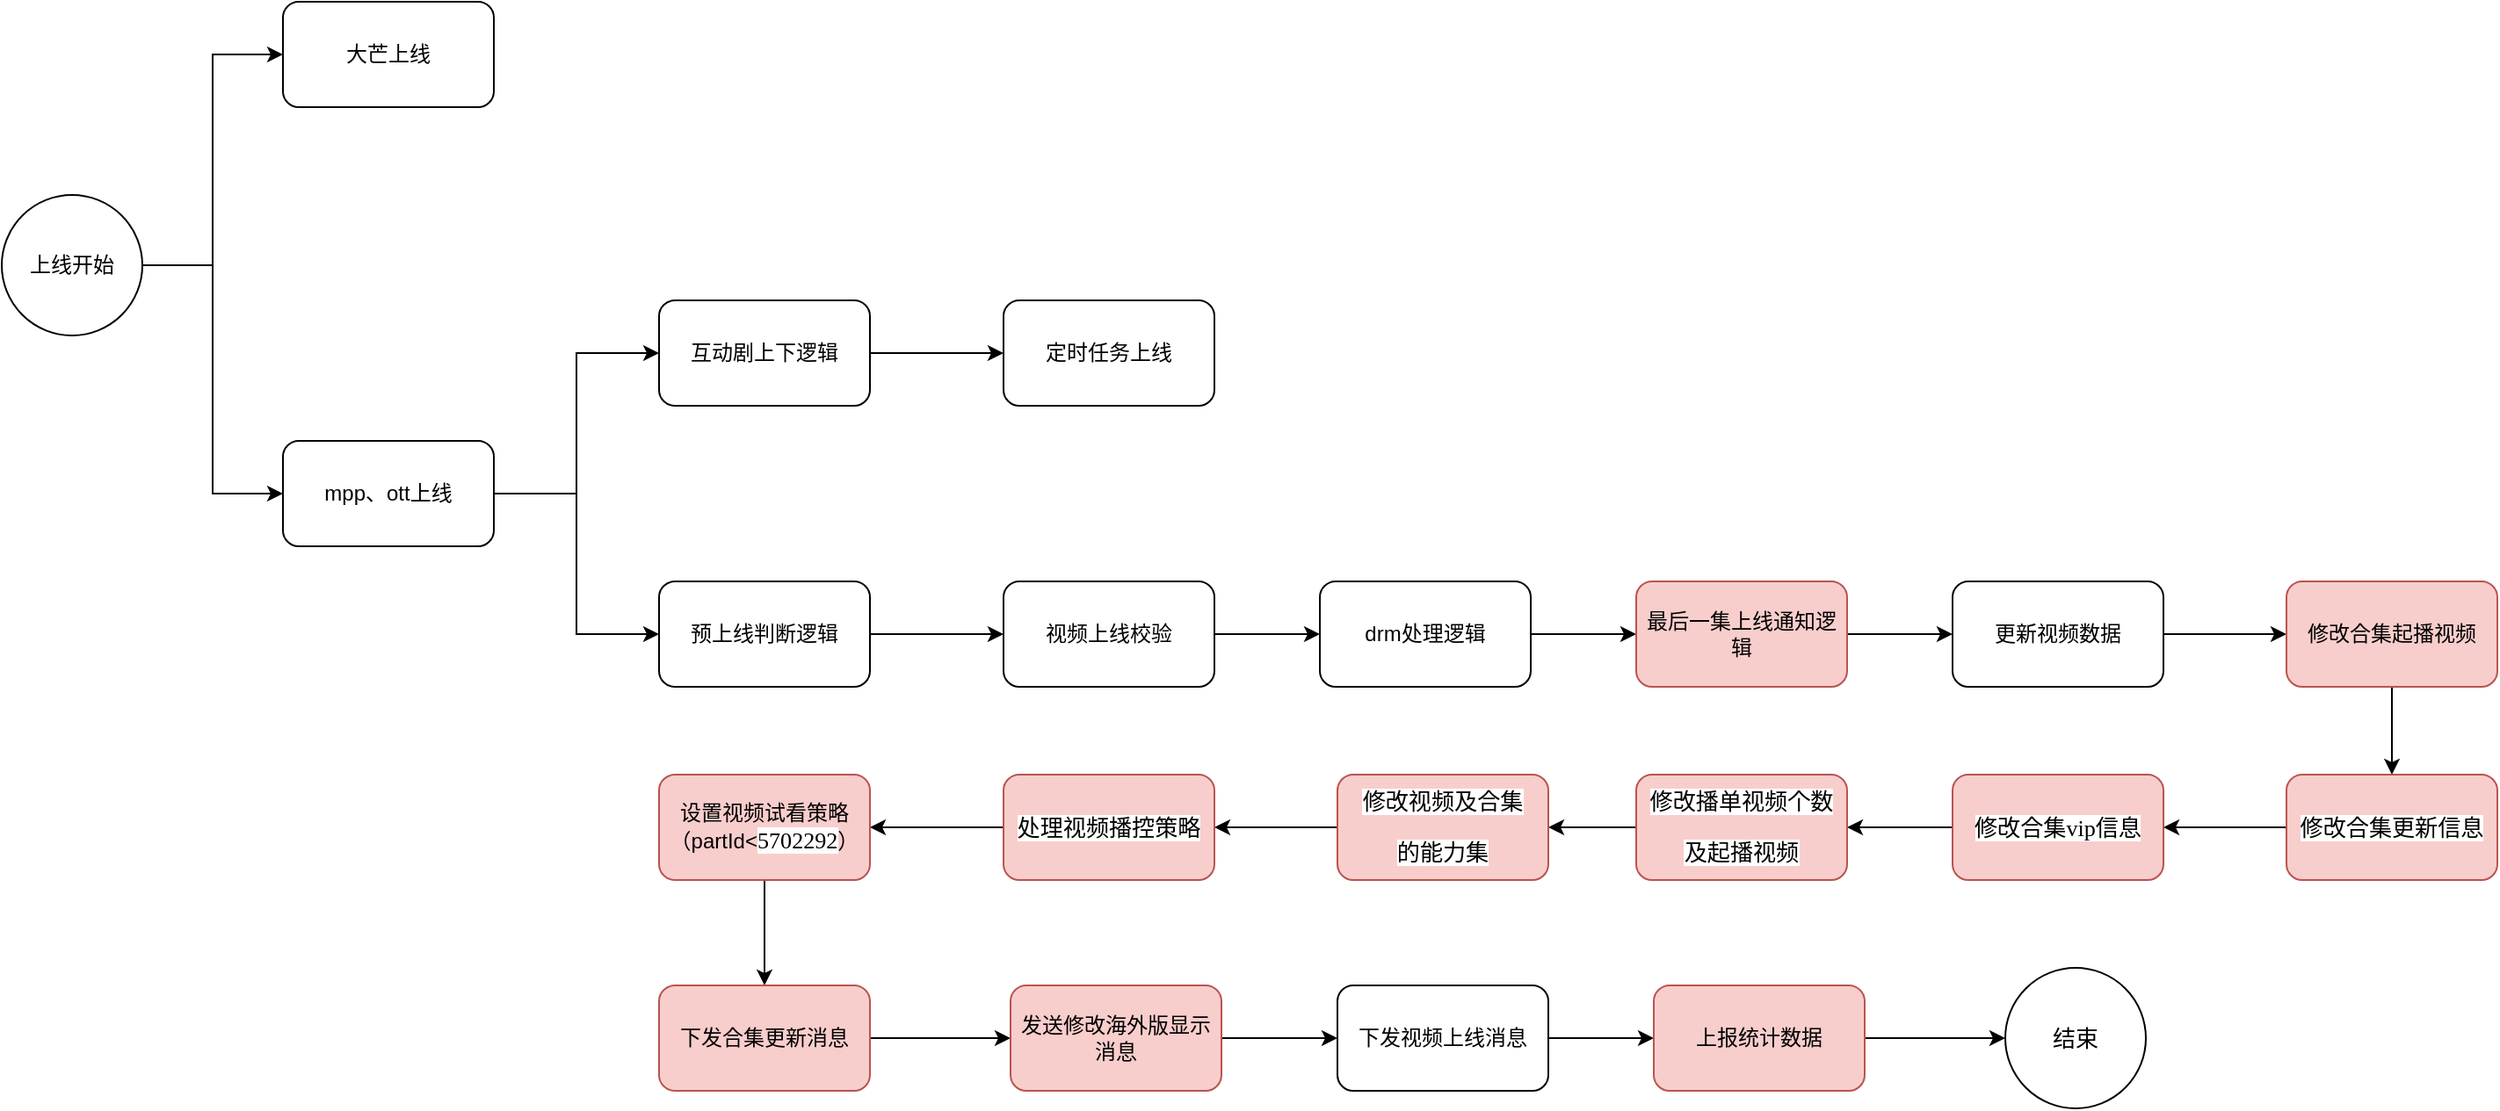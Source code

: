 <mxfile version="20.8.23" type="device" pages="11"><diagram id="FTyopMt2Y08AWt7VgGpz" name="第 1 页"><mxGraphModel dx="1434" dy="740" grid="1" gridSize="10" guides="1" tooltips="1" connect="1" arrows="1" fold="1" page="1" pageScale="1" pageWidth="827" pageHeight="1169" math="0" shadow="0"><root><mxCell id="0"/><mxCell id="1" parent="0"/><mxCell id="03-ZE7gpw58wJp4rFZX6-4" style="edgeStyle=orthogonalEdgeStyle;rounded=0;orthogonalLoop=1;jettySize=auto;html=1;exitX=1;exitY=0.5;exitDx=0;exitDy=0;entryX=0;entryY=0.5;entryDx=0;entryDy=0;" parent="1" source="03-ZE7gpw58wJp4rFZX6-1" target="03-ZE7gpw58wJp4rFZX6-2" edge="1"><mxGeometry relative="1" as="geometry"/></mxCell><mxCell id="03-ZE7gpw58wJp4rFZX6-5" style="edgeStyle=orthogonalEdgeStyle;rounded=0;orthogonalLoop=1;jettySize=auto;html=1;exitX=1;exitY=0.5;exitDx=0;exitDy=0;entryX=0;entryY=0.5;entryDx=0;entryDy=0;" parent="1" source="03-ZE7gpw58wJp4rFZX6-1" target="03-ZE7gpw58wJp4rFZX6-3" edge="1"><mxGeometry relative="1" as="geometry"/></mxCell><mxCell id="03-ZE7gpw58wJp4rFZX6-1" value="上线开始" style="ellipse;whiteSpace=wrap;html=1;aspect=fixed;" parent="1" vertex="1"><mxGeometry x="40" y="260" width="80" height="80" as="geometry"/></mxCell><mxCell id="03-ZE7gpw58wJp4rFZX6-2" value="大芒上线" style="rounded=1;whiteSpace=wrap;html=1;" parent="1" vertex="1"><mxGeometry x="200" y="150" width="120" height="60" as="geometry"/></mxCell><mxCell id="03-ZE7gpw58wJp4rFZX6-7" style="edgeStyle=orthogonalEdgeStyle;rounded=0;orthogonalLoop=1;jettySize=auto;html=1;exitX=1;exitY=0.5;exitDx=0;exitDy=0;entryX=0;entryY=0.5;entryDx=0;entryDy=0;" parent="1" source="03-ZE7gpw58wJp4rFZX6-3" target="03-ZE7gpw58wJp4rFZX6-6" edge="1"><mxGeometry relative="1" as="geometry"/></mxCell><mxCell id="03-ZE7gpw58wJp4rFZX6-11" style="edgeStyle=orthogonalEdgeStyle;rounded=0;orthogonalLoop=1;jettySize=auto;html=1;exitX=1;exitY=0.5;exitDx=0;exitDy=0;entryX=0;entryY=0.5;entryDx=0;entryDy=0;" parent="1" source="03-ZE7gpw58wJp4rFZX6-3" target="03-ZE7gpw58wJp4rFZX6-10" edge="1"><mxGeometry relative="1" as="geometry"/></mxCell><mxCell id="03-ZE7gpw58wJp4rFZX6-3" value="mpp、ott上线" style="rounded=1;whiteSpace=wrap;html=1;" parent="1" vertex="1"><mxGeometry x="200" y="400" width="120" height="60" as="geometry"/></mxCell><mxCell id="03-ZE7gpw58wJp4rFZX6-9" style="edgeStyle=orthogonalEdgeStyle;rounded=0;orthogonalLoop=1;jettySize=auto;html=1;exitX=1;exitY=0.5;exitDx=0;exitDy=0;entryX=0;entryY=0.5;entryDx=0;entryDy=0;" parent="1" source="03-ZE7gpw58wJp4rFZX6-6" target="03-ZE7gpw58wJp4rFZX6-8" edge="1"><mxGeometry relative="1" as="geometry"/></mxCell><mxCell id="03-ZE7gpw58wJp4rFZX6-6" value="互动剧上下逻辑" style="rounded=1;whiteSpace=wrap;html=1;" parent="1" vertex="1"><mxGeometry x="414" y="320" width="120" height="60" as="geometry"/></mxCell><mxCell id="03-ZE7gpw58wJp4rFZX6-8" value="定时任务上线" style="rounded=1;whiteSpace=wrap;html=1;" parent="1" vertex="1"><mxGeometry x="610" y="320" width="120" height="60" as="geometry"/></mxCell><mxCell id="03-ZE7gpw58wJp4rFZX6-13" style="edgeStyle=orthogonalEdgeStyle;rounded=0;orthogonalLoop=1;jettySize=auto;html=1;exitX=1;exitY=0.5;exitDx=0;exitDy=0;entryX=0;entryY=0.5;entryDx=0;entryDy=0;" parent="1" source="03-ZE7gpw58wJp4rFZX6-10" target="03-ZE7gpw58wJp4rFZX6-12" edge="1"><mxGeometry relative="1" as="geometry"/></mxCell><mxCell id="03-ZE7gpw58wJp4rFZX6-10" value="预上线判断逻辑" style="rounded=1;whiteSpace=wrap;html=1;" parent="1" vertex="1"><mxGeometry x="414" y="480" width="120" height="60" as="geometry"/></mxCell><mxCell id="03-ZE7gpw58wJp4rFZX6-15" style="edgeStyle=orthogonalEdgeStyle;rounded=0;orthogonalLoop=1;jettySize=auto;html=1;exitX=1;exitY=0.5;exitDx=0;exitDy=0;entryX=0;entryY=0.5;entryDx=0;entryDy=0;" parent="1" source="03-ZE7gpw58wJp4rFZX6-12" target="03-ZE7gpw58wJp4rFZX6-14" edge="1"><mxGeometry relative="1" as="geometry"/></mxCell><mxCell id="03-ZE7gpw58wJp4rFZX6-12" value="视频上线校验" style="rounded=1;whiteSpace=wrap;html=1;" parent="1" vertex="1"><mxGeometry x="610" y="480" width="120" height="60" as="geometry"/></mxCell><mxCell id="03-ZE7gpw58wJp4rFZX6-17" style="edgeStyle=orthogonalEdgeStyle;rounded=0;orthogonalLoop=1;jettySize=auto;html=1;exitX=1;exitY=0.5;exitDx=0;exitDy=0;entryX=0;entryY=0.5;entryDx=0;entryDy=0;" parent="1" source="03-ZE7gpw58wJp4rFZX6-14" target="03-ZE7gpw58wJp4rFZX6-16" edge="1"><mxGeometry relative="1" as="geometry"/></mxCell><mxCell id="03-ZE7gpw58wJp4rFZX6-14" value="drm处理逻辑" style="rounded=1;whiteSpace=wrap;html=1;" parent="1" vertex="1"><mxGeometry x="790" y="480" width="120" height="60" as="geometry"/></mxCell><mxCell id="03-ZE7gpw58wJp4rFZX6-19" value="" style="edgeStyle=orthogonalEdgeStyle;rounded=0;orthogonalLoop=1;jettySize=auto;html=1;" parent="1" source="03-ZE7gpw58wJp4rFZX6-16" target="03-ZE7gpw58wJp4rFZX6-18" edge="1"><mxGeometry relative="1" as="geometry"/></mxCell><mxCell id="03-ZE7gpw58wJp4rFZX6-16" value="最后一集上线通知逻辑" style="rounded=1;whiteSpace=wrap;html=1;fillColor=#f8cecc;strokeColor=#b85450;" parent="1" vertex="1"><mxGeometry x="970" y="480" width="120" height="60" as="geometry"/></mxCell><mxCell id="03-ZE7gpw58wJp4rFZX6-21" value="" style="edgeStyle=orthogonalEdgeStyle;rounded=0;orthogonalLoop=1;jettySize=auto;html=1;" parent="1" source="03-ZE7gpw58wJp4rFZX6-18" target="03-ZE7gpw58wJp4rFZX6-20" edge="1"><mxGeometry relative="1" as="geometry"/></mxCell><mxCell id="03-ZE7gpw58wJp4rFZX6-18" value="更新视频数据" style="whiteSpace=wrap;html=1;rounded=1;" parent="1" vertex="1"><mxGeometry x="1150" y="480" width="120" height="60" as="geometry"/></mxCell><mxCell id="03-ZE7gpw58wJp4rFZX6-23" value="" style="edgeStyle=orthogonalEdgeStyle;rounded=0;orthogonalLoop=1;jettySize=auto;html=1;" parent="1" source="03-ZE7gpw58wJp4rFZX6-20" target="03-ZE7gpw58wJp4rFZX6-22" edge="1"><mxGeometry relative="1" as="geometry"/></mxCell><mxCell id="03-ZE7gpw58wJp4rFZX6-20" value="修改合集起播视频" style="whiteSpace=wrap;html=1;rounded=1;fillColor=#f8cecc;strokeColor=#b85450;" parent="1" vertex="1"><mxGeometry x="1340" y="480" width="120" height="60" as="geometry"/></mxCell><mxCell id="03-ZE7gpw58wJp4rFZX6-25" value="" style="edgeStyle=orthogonalEdgeStyle;rounded=0;orthogonalLoop=1;jettySize=auto;html=1;fontSize=13;fontColor=#000000;" parent="1" source="03-ZE7gpw58wJp4rFZX6-22" target="03-ZE7gpw58wJp4rFZX6-24" edge="1"><mxGeometry relative="1" as="geometry"/></mxCell><mxCell id="03-ZE7gpw58wJp4rFZX6-22" value="&lt;pre style=&quot;font-family: &amp;quot;阿里巴巴普惠体 R&amp;quot;; font-size: 9.8pt;&quot;&gt;&lt;span style=&quot;background-color: rgb(255, 255, 255);&quot;&gt;修改合集更新信息&lt;/span&gt;&lt;/pre&gt;" style="whiteSpace=wrap;html=1;rounded=1;fillColor=#f8cecc;strokeColor=#b85450;" parent="1" vertex="1"><mxGeometry x="1340" y="590" width="120" height="60" as="geometry"/></mxCell><mxCell id="03-ZE7gpw58wJp4rFZX6-27" value="" style="edgeStyle=orthogonalEdgeStyle;rounded=0;orthogonalLoop=1;jettySize=auto;html=1;fontSize=13;fontColor=#000000;" parent="1" source="03-ZE7gpw58wJp4rFZX6-24" target="03-ZE7gpw58wJp4rFZX6-26" edge="1"><mxGeometry relative="1" as="geometry"/></mxCell><mxCell id="03-ZE7gpw58wJp4rFZX6-24" value="&lt;pre style=&quot;font-family: &amp;quot;阿里巴巴普惠体 R&amp;quot;; font-size: 9.8pt;&quot;&gt;&lt;span style=&quot;background-color: rgb(255, 255, 255);&quot;&gt;修改合集&lt;span style=&quot;font-family: Consolas;&quot;&gt;vip&lt;/span&gt;信息&lt;/span&gt;&lt;/pre&gt;" style="whiteSpace=wrap;html=1;rounded=1;fillColor=#f8cecc;strokeColor=#b85450;" parent="1" vertex="1"><mxGeometry x="1150" y="590" width="120" height="60" as="geometry"/></mxCell><mxCell id="03-ZE7gpw58wJp4rFZX6-29" value="" style="edgeStyle=orthogonalEdgeStyle;rounded=0;orthogonalLoop=1;jettySize=auto;html=1;fontSize=13;fontColor=#000000;" parent="1" source="03-ZE7gpw58wJp4rFZX6-26" target="03-ZE7gpw58wJp4rFZX6-28" edge="1"><mxGeometry relative="1" as="geometry"/></mxCell><mxCell id="03-ZE7gpw58wJp4rFZX6-26" value="&lt;pre style=&quot;font-family: &amp;quot;Arial Unicode MS&amp;quot;; font-size: 9.8pt;&quot;&gt;&lt;span style=&quot;background-color: rgb(255, 255, 255);&quot;&gt;修改播单视频个数&lt;/span&gt;&lt;/pre&gt;&lt;pre style=&quot;font-family: &amp;quot;Arial Unicode MS&amp;quot;; font-size: 9.8pt;&quot;&gt;&lt;span style=&quot;background-color: rgb(255, 255, 255);&quot;&gt;及起播视频&lt;/span&gt;&lt;/pre&gt;" style="whiteSpace=wrap;html=1;rounded=1;fillColor=#f8cecc;strokeColor=#b85450;" parent="1" vertex="1"><mxGeometry x="970" y="590" width="120" height="60" as="geometry"/></mxCell><mxCell id="03-ZE7gpw58wJp4rFZX6-31" value="" style="edgeStyle=orthogonalEdgeStyle;rounded=0;orthogonalLoop=1;jettySize=auto;html=1;fontSize=13;fontColor=#000000;" parent="1" source="03-ZE7gpw58wJp4rFZX6-28" target="03-ZE7gpw58wJp4rFZX6-30" edge="1"><mxGeometry relative="1" as="geometry"/></mxCell><mxCell id="03-ZE7gpw58wJp4rFZX6-28" value="&lt;pre style=&quot;font-family: &amp;quot;Arial Unicode MS&amp;quot;; font-size: 9.8pt;&quot;&gt;&lt;span style=&quot;background-color: rgb(255, 255, 255);&quot;&gt;修改视频及合集&lt;/span&gt;&lt;/pre&gt;&lt;pre style=&quot;font-family: &amp;quot;Arial Unicode MS&amp;quot;; font-size: 9.8pt;&quot;&gt;&lt;span style=&quot;background-color: rgb(255, 255, 255);&quot;&gt;的能力集&lt;/span&gt;&lt;/pre&gt;" style="whiteSpace=wrap;html=1;rounded=1;fillColor=#f8cecc;strokeColor=#b85450;" parent="1" vertex="1"><mxGeometry x="800" y="590" width="120" height="60" as="geometry"/></mxCell><mxCell id="03-ZE7gpw58wJp4rFZX6-33" value="" style="edgeStyle=orthogonalEdgeStyle;rounded=0;orthogonalLoop=1;jettySize=auto;html=1;fontSize=13;fontColor=#000000;" parent="1" source="03-ZE7gpw58wJp4rFZX6-30" target="03-ZE7gpw58wJp4rFZX6-32" edge="1"><mxGeometry relative="1" as="geometry"/></mxCell><mxCell id="03-ZE7gpw58wJp4rFZX6-30" value="&lt;pre style=&quot;font-family: &amp;quot;Arial Unicode MS&amp;quot;; font-size: 9.8pt;&quot;&gt;&lt;span style=&quot;background-color: rgb(255, 255, 255);&quot;&gt;处理视频播控策略&lt;/span&gt;&lt;/pre&gt;" style="whiteSpace=wrap;html=1;rounded=1;fillColor=#f8cecc;strokeColor=#b85450;" parent="1" vertex="1"><mxGeometry x="610" y="590" width="120" height="60" as="geometry"/></mxCell><mxCell id="03-ZE7gpw58wJp4rFZX6-35" value="" style="edgeStyle=orthogonalEdgeStyle;rounded=0;orthogonalLoop=1;jettySize=auto;html=1;fontSize=13;fontColor=#000000;" parent="1" source="03-ZE7gpw58wJp4rFZX6-32" target="03-ZE7gpw58wJp4rFZX6-34" edge="1"><mxGeometry relative="1" as="geometry"/></mxCell><mxCell id="03-ZE7gpw58wJp4rFZX6-32" value="设置视频试看策略（partId&amp;lt;&lt;span style=&quot;font-family: Consolas; font-size: 9.8pt; background-color: rgb(255, 255, 255);&quot;&gt;5702292&lt;/span&gt;&lt;span style=&quot;background-color: initial;&quot;&gt;）&lt;/span&gt;" style="whiteSpace=wrap;html=1;rounded=1;fillColor=#f8cecc;strokeColor=#b85450;" parent="1" vertex="1"><mxGeometry x="414" y="590" width="120" height="60" as="geometry"/></mxCell><mxCell id="03-ZE7gpw58wJp4rFZX6-37" value="" style="edgeStyle=orthogonalEdgeStyle;rounded=0;orthogonalLoop=1;jettySize=auto;html=1;fontSize=13;fontColor=#000000;" parent="1" source="03-ZE7gpw58wJp4rFZX6-34" target="03-ZE7gpw58wJp4rFZX6-36" edge="1"><mxGeometry relative="1" as="geometry"/></mxCell><mxCell id="03-ZE7gpw58wJp4rFZX6-34" value="下发合集更新消息" style="whiteSpace=wrap;html=1;rounded=1;fillColor=#f8cecc;strokeColor=#b85450;" parent="1" vertex="1"><mxGeometry x="414" y="710" width="120" height="60" as="geometry"/></mxCell><mxCell id="03-ZE7gpw58wJp4rFZX6-39" value="" style="edgeStyle=orthogonalEdgeStyle;rounded=0;orthogonalLoop=1;jettySize=auto;html=1;fontSize=13;fontColor=#000000;" parent="1" source="03-ZE7gpw58wJp4rFZX6-36" target="03-ZE7gpw58wJp4rFZX6-38" edge="1"><mxGeometry relative="1" as="geometry"/></mxCell><mxCell id="03-ZE7gpw58wJp4rFZX6-36" value="发送修改海外版显示消息" style="whiteSpace=wrap;html=1;rounded=1;fillColor=#f8cecc;strokeColor=#b85450;" parent="1" vertex="1"><mxGeometry x="614" y="710" width="120" height="60" as="geometry"/></mxCell><mxCell id="03-ZE7gpw58wJp4rFZX6-41" value="" style="edgeStyle=orthogonalEdgeStyle;rounded=0;orthogonalLoop=1;jettySize=auto;html=1;fontSize=13;fontColor=#000000;" parent="1" source="03-ZE7gpw58wJp4rFZX6-38" target="03-ZE7gpw58wJp4rFZX6-40" edge="1"><mxGeometry relative="1" as="geometry"/></mxCell><mxCell id="03-ZE7gpw58wJp4rFZX6-38" value="下发视频上线消息" style="whiteSpace=wrap;html=1;rounded=1;" parent="1" vertex="1"><mxGeometry x="800" y="710" width="120" height="60" as="geometry"/></mxCell><mxCell id="03-ZE7gpw58wJp4rFZX6-43" value="" style="edgeStyle=orthogonalEdgeStyle;rounded=0;orthogonalLoop=1;jettySize=auto;html=1;fontSize=13;fontColor=#000000;" parent="1" source="03-ZE7gpw58wJp4rFZX6-40" edge="1"><mxGeometry relative="1" as="geometry"><mxPoint x="1180" y="740" as="targetPoint"/></mxGeometry></mxCell><mxCell id="03-ZE7gpw58wJp4rFZX6-40" value="上报统计数据" style="whiteSpace=wrap;html=1;rounded=1;fillColor=#f8cecc;strokeColor=#b85450;" parent="1" vertex="1"><mxGeometry x="980" y="710" width="120" height="60" as="geometry"/></mxCell><mxCell id="03-ZE7gpw58wJp4rFZX6-44" value="结束" style="ellipse;whiteSpace=wrap;html=1;aspect=fixed;labelBackgroundColor=#FFFFFF;fontSize=13;fontColor=#000000;" parent="1" vertex="1"><mxGeometry x="1180" y="700" width="80" height="80" as="geometry"/></mxCell></root></mxGraphModel></diagram><diagram id="mvwxIU0d5uzGAstcH91w" name="第 2 页"><mxGraphModel dx="1422" dy="794" grid="1" gridSize="10" guides="1" tooltips="1" connect="1" arrows="1" fold="1" page="1" pageScale="1" pageWidth="827" pageHeight="1169" math="0" shadow="0"><root><mxCell id="VDwn3sMO8yIIq0WQQoJ6-0"/><mxCell id="VDwn3sMO8yIIq0WQQoJ6-1" parent="VDwn3sMO8yIIq0WQQoJ6-0"/><mxCell id="irrz9ueTWLB4rNEgvEIZ-0" style="edgeStyle=orthogonalEdgeStyle;rounded=0;orthogonalLoop=1;jettySize=auto;html=1;exitX=1;exitY=0.5;exitDx=0;exitDy=0;entryX=0;entryY=0.5;entryDx=0;entryDy=0;" parent="VDwn3sMO8yIIq0WQQoJ6-1" source="irrz9ueTWLB4rNEgvEIZ-2" target="irrz9ueTWLB4rNEgvEIZ-3" edge="1"><mxGeometry relative="1" as="geometry"/></mxCell><mxCell id="irrz9ueTWLB4rNEgvEIZ-1" style="edgeStyle=orthogonalEdgeStyle;rounded=0;orthogonalLoop=1;jettySize=auto;html=1;exitX=1;exitY=0.5;exitDx=0;exitDy=0;entryX=0;entryY=0.5;entryDx=0;entryDy=0;" parent="VDwn3sMO8yIIq0WQQoJ6-1" source="irrz9ueTWLB4rNEgvEIZ-2" target="irrz9ueTWLB4rNEgvEIZ-6" edge="1"><mxGeometry relative="1" as="geometry"/></mxCell><mxCell id="irrz9ueTWLB4rNEgvEIZ-2" value="下线开始" style="ellipse;whiteSpace=wrap;html=1;aspect=fixed;" parent="VDwn3sMO8yIIq0WQQoJ6-1" vertex="1"><mxGeometry x="40" y="260" width="80" height="80" as="geometry"/></mxCell><mxCell id="irrz9ueTWLB4rNEgvEIZ-3" value="大芒下线" style="rounded=1;whiteSpace=wrap;html=1;" parent="VDwn3sMO8yIIq0WQQoJ6-1" vertex="1"><mxGeometry x="200" y="150" width="120" height="60" as="geometry"/></mxCell><mxCell id="irrz9ueTWLB4rNEgvEIZ-5" style="edgeStyle=orthogonalEdgeStyle;rounded=0;orthogonalLoop=1;jettySize=auto;html=1;exitX=1;exitY=0.5;exitDx=0;exitDy=0;entryX=0;entryY=0.5;entryDx=0;entryDy=0;" parent="VDwn3sMO8yIIq0WQQoJ6-1" source="irrz9ueTWLB4rNEgvEIZ-6" target="irrz9ueTWLB4rNEgvEIZ-11" edge="1"><mxGeometry relative="1" as="geometry"/></mxCell><mxCell id="irrz9ueTWLB4rNEgvEIZ-6" value="mpp、ott下线" style="rounded=1;whiteSpace=wrap;html=1;" parent="VDwn3sMO8yIIq0WQQoJ6-1" vertex="1"><mxGeometry x="200" y="400" width="120" height="60" as="geometry"/></mxCell><mxCell id="irrz9ueTWLB4rNEgvEIZ-10" style="edgeStyle=orthogonalEdgeStyle;rounded=0;orthogonalLoop=1;jettySize=auto;html=1;exitX=1;exitY=0.5;exitDx=0;exitDy=0;entryX=0;entryY=0.5;entryDx=0;entryDy=0;" parent="VDwn3sMO8yIIq0WQQoJ6-1" source="irrz9ueTWLB4rNEgvEIZ-11" target="irrz9ueTWLB4rNEgvEIZ-13" edge="1"><mxGeometry relative="1" as="geometry"/></mxCell><mxCell id="irrz9ueTWLB4rNEgvEIZ-11" value="校验逻辑" style="rounded=1;whiteSpace=wrap;html=1;" parent="VDwn3sMO8yIIq0WQQoJ6-1" vertex="1"><mxGeometry x="414" y="400" width="120" height="60" as="geometry"/></mxCell><mxCell id="irrz9ueTWLB4rNEgvEIZ-12" style="edgeStyle=orthogonalEdgeStyle;rounded=0;orthogonalLoop=1;jettySize=auto;html=1;exitX=1;exitY=0.5;exitDx=0;exitDy=0;entryX=0;entryY=0.5;entryDx=0;entryDy=0;" parent="VDwn3sMO8yIIq0WQQoJ6-1" source="irrz9ueTWLB4rNEgvEIZ-13" edge="1"><mxGeometry relative="1" as="geometry"><mxPoint x="790" y="430" as="targetPoint"/></mxGeometry></mxCell><mxCell id="irrz9ueTWLB4rNEgvEIZ-13" value="移除播单视频、移除cms引用、移除联播跳转" style="rounded=1;whiteSpace=wrap;html=1;fillColor=#f8cecc;strokeColor=#b85450;" parent="VDwn3sMO8yIIq0WQQoJ6-1" vertex="1"><mxGeometry x="610" y="400" width="120" height="60" as="geometry"/></mxCell><mxCell id="irrz9ueTWLB4rNEgvEIZ-18" value="" style="edgeStyle=orthogonalEdgeStyle;rounded=0;orthogonalLoop=1;jettySize=auto;html=1;" parent="VDwn3sMO8yIIq0WQQoJ6-1" source="irrz9ueTWLB4rNEgvEIZ-19" target="irrz9ueTWLB4rNEgvEIZ-21" edge="1"><mxGeometry relative="1" as="geometry"/></mxCell><mxCell id="irrz9ueTWLB4rNEgvEIZ-19" value="更新视频数据" style="whiteSpace=wrap;html=1;rounded=1;" parent="VDwn3sMO8yIIq0WQQoJ6-1" vertex="1"><mxGeometry x="790" y="400" width="120" height="60" as="geometry"/></mxCell><mxCell id="irrz9ueTWLB4rNEgvEIZ-20" value="" style="edgeStyle=orthogonalEdgeStyle;rounded=0;orthogonalLoop=1;jettySize=auto;html=1;" parent="VDwn3sMO8yIIq0WQQoJ6-1" source="irrz9ueTWLB4rNEgvEIZ-21" target="irrz9ueTWLB4rNEgvEIZ-23" edge="1"><mxGeometry relative="1" as="geometry"/></mxCell><mxCell id="irrz9ueTWLB4rNEgvEIZ-21" value="修改合集起播视频" style="whiteSpace=wrap;html=1;rounded=1;fillColor=#f8cecc;strokeColor=#b85450;" parent="VDwn3sMO8yIIq0WQQoJ6-1" vertex="1"><mxGeometry x="970" y="400" width="120" height="60" as="geometry"/></mxCell><mxCell id="irrz9ueTWLB4rNEgvEIZ-22" value="" style="edgeStyle=orthogonalEdgeStyle;rounded=0;orthogonalLoop=1;jettySize=auto;html=1;fontSize=13;fontColor=#000000;" parent="VDwn3sMO8yIIq0WQQoJ6-1" source="irrz9ueTWLB4rNEgvEIZ-23" target="irrz9ueTWLB4rNEgvEIZ-25" edge="1"><mxGeometry relative="1" as="geometry"/></mxCell><mxCell id="irrz9ueTWLB4rNEgvEIZ-23" value="&lt;pre style=&quot;font-family: &amp;quot;阿里巴巴普惠体 R&amp;quot;; font-size: 9.8pt;&quot;&gt;&lt;span style=&quot;background-color: rgb(255, 255, 255);&quot;&gt;修改合集更新信息&lt;/span&gt;&lt;/pre&gt;" style="whiteSpace=wrap;html=1;rounded=1;fillColor=#f8cecc;strokeColor=#b85450;" parent="VDwn3sMO8yIIq0WQQoJ6-1" vertex="1"><mxGeometry x="1150" y="400" width="120" height="60" as="geometry"/></mxCell><mxCell id="irrz9ueTWLB4rNEgvEIZ-24" value="" style="edgeStyle=orthogonalEdgeStyle;rounded=0;orthogonalLoop=1;jettySize=auto;html=1;fontSize=13;fontColor=#000000;" parent="VDwn3sMO8yIIq0WQQoJ6-1" source="irrz9ueTWLB4rNEgvEIZ-25" target="irrz9ueTWLB4rNEgvEIZ-27" edge="1"><mxGeometry relative="1" as="geometry"/></mxCell><mxCell id="irrz9ueTWLB4rNEgvEIZ-25" value="&lt;pre style=&quot;font-family: &amp;quot;阿里巴巴普惠体 R&amp;quot;; font-size: 9.8pt;&quot;&gt;&lt;span style=&quot;background-color: rgb(255, 255, 255);&quot;&gt;修改合集&lt;span style=&quot;font-family: Consolas;&quot;&gt;vip&lt;/span&gt;信息&lt;/span&gt;&lt;/pre&gt;" style="whiteSpace=wrap;html=1;rounded=1;fillColor=#f8cecc;strokeColor=#b85450;" parent="VDwn3sMO8yIIq0WQQoJ6-1" vertex="1"><mxGeometry x="1150" y="510" width="120" height="60" as="geometry"/></mxCell><mxCell id="irrz9ueTWLB4rNEgvEIZ-26" value="" style="edgeStyle=orthogonalEdgeStyle;rounded=0;orthogonalLoop=1;jettySize=auto;html=1;fontSize=13;fontColor=#000000;" parent="VDwn3sMO8yIIq0WQQoJ6-1" source="irrz9ueTWLB4rNEgvEIZ-27" target="irrz9ueTWLB4rNEgvEIZ-29" edge="1"><mxGeometry relative="1" as="geometry"/></mxCell><mxCell id="irrz9ueTWLB4rNEgvEIZ-27" value="&lt;pre style=&quot;font-family: &amp;quot;Arial Unicode MS&amp;quot;; font-size: 9.8pt;&quot;&gt;&lt;span style=&quot;background-color: rgb(255, 255, 255);&quot;&gt;修改播单视频个数&lt;/span&gt;&lt;/pre&gt;&lt;pre style=&quot;font-family: &amp;quot;Arial Unicode MS&amp;quot;; font-size: 9.8pt;&quot;&gt;&lt;span style=&quot;background-color: rgb(255, 255, 255);&quot;&gt;及起播视频&lt;/span&gt;&lt;/pre&gt;" style="whiteSpace=wrap;html=1;rounded=1;fillColor=#f8cecc;strokeColor=#b85450;" parent="VDwn3sMO8yIIq0WQQoJ6-1" vertex="1"><mxGeometry x="970" y="510" width="120" height="60" as="geometry"/></mxCell><mxCell id="irrz9ueTWLB4rNEgvEIZ-28" value="" style="edgeStyle=orthogonalEdgeStyle;rounded=0;orthogonalLoop=1;jettySize=auto;html=1;fontSize=13;fontColor=#000000;" parent="VDwn3sMO8yIIq0WQQoJ6-1" source="irrz9ueTWLB4rNEgvEIZ-29" target="irrz9ueTWLB4rNEgvEIZ-31" edge="1"><mxGeometry relative="1" as="geometry"/></mxCell><mxCell id="irrz9ueTWLB4rNEgvEIZ-29" value="&lt;pre style=&quot;font-family: &amp;quot;Arial Unicode MS&amp;quot;; font-size: 9.8pt;&quot;&gt;&lt;span style=&quot;background-color: rgb(255, 255, 255);&quot;&gt;修改视频及合集&lt;/span&gt;&lt;/pre&gt;&lt;pre style=&quot;font-family: &amp;quot;Arial Unicode MS&amp;quot;; font-size: 9.8pt;&quot;&gt;&lt;span style=&quot;background-color: rgb(255, 255, 255);&quot;&gt;的能力集&lt;/span&gt;&lt;/pre&gt;" style="whiteSpace=wrap;html=1;rounded=1;fillColor=#f8cecc;strokeColor=#b85450;" parent="VDwn3sMO8yIIq0WQQoJ6-1" vertex="1"><mxGeometry x="800" y="510" width="120" height="60" as="geometry"/></mxCell><mxCell id="irrz9ueTWLB4rNEgvEIZ-30" value="" style="edgeStyle=orthogonalEdgeStyle;rounded=0;orthogonalLoop=1;jettySize=auto;html=1;fontSize=13;fontColor=#000000;" parent="VDwn3sMO8yIIq0WQQoJ6-1" source="irrz9ueTWLB4rNEgvEIZ-31" target="irrz9ueTWLB4rNEgvEIZ-33" edge="1"><mxGeometry relative="1" as="geometry"/></mxCell><mxCell id="irrz9ueTWLB4rNEgvEIZ-31" value="&lt;pre style=&quot;font-family: &amp;quot;Arial Unicode MS&amp;quot;; font-size: 9.8pt;&quot;&gt;&lt;span style=&quot;background-color: rgb(255, 255, 255);&quot;&gt;处理视频播控策略&lt;/span&gt;&lt;/pre&gt;" style="whiteSpace=wrap;html=1;rounded=1;fillColor=#f8cecc;strokeColor=#b85450;" parent="VDwn3sMO8yIIq0WQQoJ6-1" vertex="1"><mxGeometry x="610" y="510" width="120" height="60" as="geometry"/></mxCell><mxCell id="irrz9ueTWLB4rNEgvEIZ-32" value="" style="edgeStyle=orthogonalEdgeStyle;rounded=0;orthogonalLoop=1;jettySize=auto;html=1;fontSize=13;fontColor=#000000;" parent="VDwn3sMO8yIIq0WQQoJ6-1" source="irrz9ueTWLB4rNEgvEIZ-33" target="irrz9ueTWLB4rNEgvEIZ-35" edge="1"><mxGeometry relative="1" as="geometry"/></mxCell><mxCell id="irrz9ueTWLB4rNEgvEIZ-33" value="设置视频试看策略（partId&amp;lt;&lt;span style=&quot;font-family: Consolas; font-size: 9.8pt; background-color: rgb(255, 255, 255);&quot;&gt;5702292&lt;/span&gt;&lt;span style=&quot;background-color: initial;&quot;&gt;）&lt;/span&gt;" style="whiteSpace=wrap;html=1;rounded=1;fillColor=#f8cecc;strokeColor=#b85450;" parent="VDwn3sMO8yIIq0WQQoJ6-1" vertex="1"><mxGeometry x="414" y="510" width="120" height="60" as="geometry"/></mxCell><mxCell id="irrz9ueTWLB4rNEgvEIZ-34" value="" style="edgeStyle=orthogonalEdgeStyle;rounded=0;orthogonalLoop=1;jettySize=auto;html=1;fontSize=13;fontColor=#000000;" parent="VDwn3sMO8yIIq0WQQoJ6-1" source="irrz9ueTWLB4rNEgvEIZ-35" target="irrz9ueTWLB4rNEgvEIZ-37" edge="1"><mxGeometry relative="1" as="geometry"/></mxCell><mxCell id="irrz9ueTWLB4rNEgvEIZ-35" value="下发合集更新消息" style="whiteSpace=wrap;html=1;rounded=1;fillColor=#f8cecc;strokeColor=#b85450;" parent="VDwn3sMO8yIIq0WQQoJ6-1" vertex="1"><mxGeometry x="414" y="630" width="120" height="60" as="geometry"/></mxCell><mxCell id="irrz9ueTWLB4rNEgvEIZ-36" value="" style="edgeStyle=orthogonalEdgeStyle;rounded=0;orthogonalLoop=1;jettySize=auto;html=1;fontSize=13;fontColor=#000000;" parent="VDwn3sMO8yIIq0WQQoJ6-1" source="irrz9ueTWLB4rNEgvEIZ-37" target="irrz9ueTWLB4rNEgvEIZ-39" edge="1"><mxGeometry relative="1" as="geometry"/></mxCell><mxCell id="irrz9ueTWLB4rNEgvEIZ-37" value="发送修改海外版显示消息" style="whiteSpace=wrap;html=1;rounded=1;fillColor=#f8cecc;strokeColor=#b85450;" parent="VDwn3sMO8yIIq0WQQoJ6-1" vertex="1"><mxGeometry x="614" y="630" width="120" height="60" as="geometry"/></mxCell><mxCell id="irrz9ueTWLB4rNEgvEIZ-38" value="" style="edgeStyle=orthogonalEdgeStyle;rounded=0;orthogonalLoop=1;jettySize=auto;html=1;fontSize=13;fontColor=#000000;" parent="VDwn3sMO8yIIq0WQQoJ6-1" source="irrz9ueTWLB4rNEgvEIZ-39" target="irrz9ueTWLB4rNEgvEIZ-41" edge="1"><mxGeometry relative="1" as="geometry"/></mxCell><mxCell id="irrz9ueTWLB4rNEgvEIZ-39" value="下发视频上线消息" style="whiteSpace=wrap;html=1;rounded=1;" parent="VDwn3sMO8yIIq0WQQoJ6-1" vertex="1"><mxGeometry x="800" y="630" width="120" height="60" as="geometry"/></mxCell><mxCell id="irrz9ueTWLB4rNEgvEIZ-40" value="" style="edgeStyle=orthogonalEdgeStyle;rounded=0;orthogonalLoop=1;jettySize=auto;html=1;fontSize=13;fontColor=#000000;" parent="VDwn3sMO8yIIq0WQQoJ6-1" source="irrz9ueTWLB4rNEgvEIZ-41" edge="1"><mxGeometry relative="1" as="geometry"><mxPoint x="1180" y="660" as="targetPoint"/></mxGeometry></mxCell><mxCell id="irrz9ueTWLB4rNEgvEIZ-41" value="上报统计数据" style="whiteSpace=wrap;html=1;rounded=1;fillColor=#f8cecc;strokeColor=#b85450;" parent="VDwn3sMO8yIIq0WQQoJ6-1" vertex="1"><mxGeometry x="980" y="630" width="120" height="60" as="geometry"/></mxCell><mxCell id="irrz9ueTWLB4rNEgvEIZ-42" value="结束" style="ellipse;whiteSpace=wrap;html=1;aspect=fixed;labelBackgroundColor=#FFFFFF;fontSize=13;fontColor=#000000;" parent="VDwn3sMO8yIIq0WQQoJ6-1" vertex="1"><mxGeometry x="1180" y="620" width="80" height="80" as="geometry"/></mxCell></root></mxGraphModel></diagram><diagram id="V5t1X9nCosao1wHv2nHp" name="第 3 页"><mxGraphModel dx="1422" dy="794" grid="1" gridSize="10" guides="1" tooltips="1" connect="1" arrows="1" fold="1" page="1" pageScale="1" pageWidth="827" pageHeight="1169" math="0" shadow="0"><root><mxCell id="0"/><mxCell id="1" parent="0"/><mxCell id="YuLDG5Y3MKUG0FO7LXRG-3" style="edgeStyle=orthogonalEdgeStyle;rounded=0;orthogonalLoop=1;jettySize=auto;html=1;exitX=0.5;exitY=1;exitDx=0;exitDy=0;entryX=0.5;entryY=0;entryDx=0;entryDy=0;fontSize=13;fontColor=#000000;" parent="1" source="YuLDG5Y3MKUG0FO7LXRG-1" target="YuLDG5Y3MKUG0FO7LXRG-2" edge="1"><mxGeometry relative="1" as="geometry"/></mxCell><mxCell id="YuLDG5Y3MKUG0FO7LXRG-1" value="登录" style="ellipse;whiteSpace=wrap;html=1;aspect=fixed;labelBackgroundColor=#FFFFFF;fontSize=13;fontColor=#000000;" parent="1" vertex="1"><mxGeometry x="370" y="80" width="80" height="80" as="geometry"/></mxCell><mxCell id="YuLDG5Y3MKUG0FO7LXRG-5" value="否" style="edgeStyle=orthogonalEdgeStyle;rounded=0;orthogonalLoop=1;jettySize=auto;html=1;exitX=0;exitY=0.5;exitDx=0;exitDy=0;entryX=0.5;entryY=0;entryDx=0;entryDy=0;fontSize=13;fontColor=#000000;" parent="1" source="YuLDG5Y3MKUG0FO7LXRG-2" target="YuLDG5Y3MKUG0FO7LXRG-4" edge="1"><mxGeometry relative="1" as="geometry"/></mxCell><mxCell id="YuLDG5Y3MKUG0FO7LXRG-10" style="edgeStyle=orthogonalEdgeStyle;rounded=0;orthogonalLoop=1;jettySize=auto;html=1;exitX=1;exitY=0.5;exitDx=0;exitDy=0;entryX=0.5;entryY=0;entryDx=0;entryDy=0;entryPerimeter=0;fontSize=13;fontColor=#000000;" parent="1" source="YuLDG5Y3MKUG0FO7LXRG-2" edge="1"><mxGeometry relative="1" as="geometry"><mxPoint x="540" y="320" as="targetPoint"/></mxGeometry></mxCell><mxCell id="YuLDG5Y3MKUG0FO7LXRG-11" value="是" style="edgeLabel;html=1;align=center;verticalAlign=middle;resizable=0;points=[];fontSize=13;fontColor=#000000;" parent="YuLDG5Y3MKUG0FO7LXRG-10" vertex="1" connectable="0"><mxGeometry x="0.213" relative="1" as="geometry"><mxPoint as="offset"/></mxGeometry></mxCell><mxCell id="YuLDG5Y3MKUG0FO7LXRG-2" value="ad登录是否通过" style="rhombus;whiteSpace=wrap;html=1;labelBackgroundColor=#FFFFFF;fontSize=13;fontColor=#000000;" parent="1" vertex="1"><mxGeometry x="360" y="210" width="100" height="80" as="geometry"/></mxCell><mxCell id="YuLDG5Y3MKUG0FO7LXRG-8" value="否" style="edgeStyle=orthogonalEdgeStyle;rounded=0;orthogonalLoop=1;jettySize=auto;html=1;fontSize=13;fontColor=#000000;" parent="1" source="YuLDG5Y3MKUG0FO7LXRG-4" target="YuLDG5Y3MKUG0FO7LXRG-7" edge="1"><mxGeometry relative="1" as="geometry"/></mxCell><mxCell id="YuLDG5Y3MKUG0FO7LXRG-20" style="edgeStyle=orthogonalEdgeStyle;rounded=0;orthogonalLoop=1;jettySize=auto;html=1;exitX=0.5;exitY=1;exitDx=0;exitDy=0;entryX=0;entryY=0.5;entryDx=0;entryDy=0;fontSize=13;fontColor=#000000;" parent="1" source="YuLDG5Y3MKUG0FO7LXRG-4" target="YuLDG5Y3MKUG0FO7LXRG-17" edge="1"><mxGeometry relative="1" as="geometry"/></mxCell><mxCell id="YuLDG5Y3MKUG0FO7LXRG-4" value="本地账号验证是否通过" style="rhombus;whiteSpace=wrap;html=1;labelBackgroundColor=#FFFFFF;fontSize=13;fontColor=#000000;" parent="1" vertex="1"><mxGeometry x="235" y="320" width="90" height="80" as="geometry"/></mxCell><mxCell id="YuLDG5Y3MKUG0FO7LXRG-7" value="结束" style="ellipse;whiteSpace=wrap;html=1;fontSize=13;fontColor=#000000;labelBackgroundColor=#FFFFFF;" parent="1" vertex="1"><mxGeometry x="50" y="330" width="120" height="60" as="geometry"/></mxCell><mxCell id="YuLDG5Y3MKUG0FO7LXRG-14" value="否" style="edgeStyle=orthogonalEdgeStyle;rounded=0;orthogonalLoop=1;jettySize=auto;html=1;exitX=0;exitY=0.5;exitDx=0;exitDy=0;fontSize=13;fontColor=#000000;" parent="1" source="YuLDG5Y3MKUG0FO7LXRG-12" target="YuLDG5Y3MKUG0FO7LXRG-13" edge="1"><mxGeometry relative="1" as="geometry"/></mxCell><mxCell id="YuLDG5Y3MKUG0FO7LXRG-16" value="是" style="edgeStyle=orthogonalEdgeStyle;rounded=0;orthogonalLoop=1;jettySize=auto;html=1;exitX=1;exitY=0.5;exitDx=0;exitDy=0;entryX=0.5;entryY=0;entryDx=0;entryDy=0;fontSize=13;fontColor=#000000;" parent="1" source="YuLDG5Y3MKUG0FO7LXRG-12" target="YuLDG5Y3MKUG0FO7LXRG-15" edge="1"><mxGeometry relative="1" as="geometry"/></mxCell><mxCell id="YuLDG5Y3MKUG0FO7LXRG-12" value="判断本地账号是否存在" style="rhombus;whiteSpace=wrap;html=1;labelBackgroundColor=#FFFFFF;fontSize=13;fontColor=#000000;" parent="1" vertex="1"><mxGeometry x="500" y="320" width="80" height="80" as="geometry"/></mxCell><mxCell id="YuLDG5Y3MKUG0FO7LXRG-21" style="edgeStyle=orthogonalEdgeStyle;rounded=0;orthogonalLoop=1;jettySize=auto;html=1;entryX=0.558;entryY=-0.067;entryDx=0;entryDy=0;entryPerimeter=0;fontSize=13;fontColor=#000000;" parent="1" source="YuLDG5Y3MKUG0FO7LXRG-13" target="YuLDG5Y3MKUG0FO7LXRG-17" edge="1"><mxGeometry relative="1" as="geometry"/></mxCell><mxCell id="YuLDG5Y3MKUG0FO7LXRG-13" value="创建账号关联默认角色" style="rounded=0;whiteSpace=wrap;html=1;labelBackgroundColor=#FFFFFF;fontSize=13;fontColor=#000000;" parent="1" vertex="1"><mxGeometry x="410" y="430" width="120" height="60" as="geometry"/></mxCell><mxCell id="YuLDG5Y3MKUG0FO7LXRG-22" style="edgeStyle=orthogonalEdgeStyle;rounded=0;orthogonalLoop=1;jettySize=auto;html=1;exitX=0.5;exitY=1;exitDx=0;exitDy=0;entryX=0.567;entryY=0;entryDx=0;entryDy=0;entryPerimeter=0;fontSize=13;fontColor=#000000;" parent="1" source="YuLDG5Y3MKUG0FO7LXRG-15" target="YuLDG5Y3MKUG0FO7LXRG-17" edge="1"><mxGeometry relative="1" as="geometry"/></mxCell><mxCell id="YuLDG5Y3MKUG0FO7LXRG-15" value="账号类型设置成ad账号" style="rounded=0;whiteSpace=wrap;html=1;labelBackgroundColor=#FFFFFF;fontSize=13;fontColor=#000000;" parent="1" vertex="1"><mxGeometry x="580" y="430" width="120" height="60" as="geometry"/></mxCell><mxCell id="YuLDG5Y3MKUG0FO7LXRG-23" style="edgeStyle=orthogonalEdgeStyle;rounded=0;orthogonalLoop=1;jettySize=auto;html=1;exitX=0.5;exitY=1;exitDx=0;exitDy=0;entryX=0.5;entryY=0;entryDx=0;entryDy=0;fontSize=13;fontColor=#000000;" parent="1" source="YuLDG5Y3MKUG0FO7LXRG-17" target="YuLDG5Y3MKUG0FO7LXRG-18" edge="1"><mxGeometry relative="1" as="geometry"/></mxCell><mxCell id="YuLDG5Y3MKUG0FO7LXRG-17" value="获取用户管理应用信息" style="rounded=1;whiteSpace=wrap;html=1;labelBackgroundColor=#FFFFFF;fontSize=13;fontColor=#000000;" parent="1" vertex="1"><mxGeometry x="350" y="580" width="120" height="60" as="geometry"/></mxCell><mxCell id="YuLDG5Y3MKUG0FO7LXRG-24" style="edgeStyle=orthogonalEdgeStyle;rounded=0;orthogonalLoop=1;jettySize=auto;html=1;exitX=0.5;exitY=1;exitDx=0;exitDy=0;entryX=0.5;entryY=0;entryDx=0;entryDy=0;fontSize=13;fontColor=#000000;" parent="1" source="YuLDG5Y3MKUG0FO7LXRG-18" target="YuLDG5Y3MKUG0FO7LXRG-19" edge="1"><mxGeometry relative="1" as="geometry"/></mxCell><mxCell id="YuLDG5Y3MKUG0FO7LXRG-18" value="生成token" style="rounded=0;whiteSpace=wrap;html=1;labelBackgroundColor=#FFFFFF;fontSize=13;fontColor=#000000;" parent="1" vertex="1"><mxGeometry x="350" y="680" width="120" height="60" as="geometry"/></mxCell><mxCell id="YuLDG5Y3MKUG0FO7LXRG-26" style="edgeStyle=orthogonalEdgeStyle;rounded=0;orthogonalLoop=1;jettySize=auto;html=1;exitX=0.5;exitY=1;exitDx=0;exitDy=0;entryX=0.5;entryY=0;entryDx=0;entryDy=0;fontSize=13;fontColor=#000000;" parent="1" source="YuLDG5Y3MKUG0FO7LXRG-19" target="YuLDG5Y3MKUG0FO7LXRG-25" edge="1"><mxGeometry relative="1" as="geometry"/></mxCell><mxCell id="YuLDG5Y3MKUG0FO7LXRG-19" value="写入缓存、cookie" style="rounded=1;whiteSpace=wrap;html=1;labelBackgroundColor=#FFFFFF;fontSize=13;fontColor=#000000;" parent="1" vertex="1"><mxGeometry x="350" y="780" width="120" height="60" as="geometry"/></mxCell><mxCell id="YuLDG5Y3MKUG0FO7LXRG-28" value="" style="edgeStyle=orthogonalEdgeStyle;rounded=0;orthogonalLoop=1;jettySize=auto;html=1;fontSize=13;fontColor=#000000;" parent="1" source="YuLDG5Y3MKUG0FO7LXRG-25" target="YuLDG5Y3MKUG0FO7LXRG-27" edge="1"><mxGeometry relative="1" as="geometry"/></mxCell><mxCell id="YuLDG5Y3MKUG0FO7LXRG-25" value="返回数据" style="rounded=1;whiteSpace=wrap;html=1;labelBackgroundColor=#FFFFFF;fontSize=13;fontColor=#000000;" parent="1" vertex="1"><mxGeometry x="350" y="880" width="120" height="60" as="geometry"/></mxCell><mxCell id="YuLDG5Y3MKUG0FO7LXRG-27" value="结束" style="ellipse;whiteSpace=wrap;html=1;fontSize=13;fontColor=#000000;rounded=1;labelBackgroundColor=#FFFFFF;" parent="1" vertex="1"><mxGeometry x="350" y="980" width="120" height="60" as="geometry"/></mxCell></root></mxGraphModel></diagram><diagram id="V6fHJs5pzklf2_9apX_I" name="第 4 页"><mxGraphModel dx="1422" dy="794" grid="1" gridSize="10" guides="1" tooltips="1" connect="1" arrows="1" fold="1" page="1" pageScale="1" pageWidth="827" pageHeight="1169" math="0" shadow="0"><root><mxCell id="0"/><mxCell id="1" parent="0"/><mxCell id="YvCxwOjy0WzgxT8btdDO-1" style="edgeStyle=orthogonalEdgeStyle;rounded=0;orthogonalLoop=1;jettySize=auto;html=1;exitX=0.5;exitY=1;exitDx=0;exitDy=0;entryX=0.5;entryY=0;entryDx=0;entryDy=0;fontSize=13;fontColor=#000000;" parent="1" source="YvCxwOjy0WzgxT8btdDO-2" target="YvCxwOjy0WzgxT8btdDO-6" edge="1"><mxGeometry relative="1" as="geometry"/></mxCell><mxCell id="YvCxwOjy0WzgxT8btdDO-2" value="token登录" style="ellipse;whiteSpace=wrap;html=1;aspect=fixed;labelBackgroundColor=#FFFFFF;fontSize=13;fontColor=#000000;" parent="1" vertex="1"><mxGeometry x="370" y="80" width="80" height="80" as="geometry"/></mxCell><mxCell id="YvCxwOjy0WzgxT8btdDO-28" value="否" style="edgeStyle=orthogonalEdgeStyle;rounded=0;orthogonalLoop=1;jettySize=auto;html=1;fontSize=13;fontColor=#000000;" parent="1" source="YvCxwOjy0WzgxT8btdDO-6" target="YvCxwOjy0WzgxT8btdDO-27" edge="1"><mxGeometry relative="1" as="geometry"/></mxCell><mxCell id="YvCxwOjy0WzgxT8btdDO-30" value="是" style="edgeStyle=orthogonalEdgeStyle;rounded=0;orthogonalLoop=1;jettySize=auto;html=1;fontSize=13;fontColor=#000000;" parent="1" source="YvCxwOjy0WzgxT8btdDO-6" target="YvCxwOjy0WzgxT8btdDO-29" edge="1"><mxGeometry relative="1" as="geometry"/></mxCell><mxCell id="YvCxwOjy0WzgxT8btdDO-6" value="查看缓存是否存在" style="rhombus;whiteSpace=wrap;html=1;labelBackgroundColor=#FFFFFF;fontSize=13;fontColor=#000000;" parent="1" vertex="1"><mxGeometry x="360" y="210" width="100" height="80" as="geometry"/></mxCell><mxCell id="YvCxwOjy0WzgxT8btdDO-27" value="结束" style="ellipse;whiteSpace=wrap;html=1;fontSize=13;fontColor=#000000;labelBackgroundColor=#FFFFFF;" parent="1" vertex="1"><mxGeometry x="170" y="220" width="120" height="60" as="geometry"/></mxCell><mxCell id="YvCxwOjy0WzgxT8btdDO-32" style="edgeStyle=orthogonalEdgeStyle;rounded=0;orthogonalLoop=1;jettySize=auto;html=1;exitX=0.5;exitY=1;exitDx=0;exitDy=0;entryX=0.5;entryY=0;entryDx=0;entryDy=0;fontSize=13;fontColor=#000000;" parent="1" source="YvCxwOjy0WzgxT8btdDO-29" target="YvCxwOjy0WzgxT8btdDO-31" edge="1"><mxGeometry relative="1" as="geometry"/></mxCell><mxCell id="YvCxwOjy0WzgxT8btdDO-29" value="获取缓存信息" style="whiteSpace=wrap;html=1;fontSize=13;fontColor=#000000;labelBackgroundColor=#FFFFFF;" parent="1" vertex="1"><mxGeometry x="350" y="350" width="120" height="60" as="geometry"/></mxCell><mxCell id="YvCxwOjy0WzgxT8btdDO-34" style="edgeStyle=orthogonalEdgeStyle;rounded=0;orthogonalLoop=1;jettySize=auto;html=1;exitX=0.5;exitY=1;exitDx=0;exitDy=0;entryX=0.5;entryY=0;entryDx=0;entryDy=0;fontSize=13;fontColor=#000000;" parent="1" source="YvCxwOjy0WzgxT8btdDO-31" target="YvCxwOjy0WzgxT8btdDO-33" edge="1"><mxGeometry relative="1" as="geometry"/></mxCell><mxCell id="YvCxwOjy0WzgxT8btdDO-31" value="token续期" style="rounded=0;whiteSpace=wrap;html=1;labelBackgroundColor=#FFFFFF;fontSize=13;fontColor=#000000;" parent="1" vertex="1"><mxGeometry x="350" y="460" width="120" height="60" as="geometry"/></mxCell><mxCell id="YvCxwOjy0WzgxT8btdDO-36" value="" style="edgeStyle=orthogonalEdgeStyle;rounded=0;orthogonalLoop=1;jettySize=auto;html=1;fontSize=13;fontColor=#000000;" parent="1" source="YvCxwOjy0WzgxT8btdDO-33" target="YvCxwOjy0WzgxT8btdDO-35" edge="1"><mxGeometry relative="1" as="geometry"/></mxCell><mxCell id="YvCxwOjy0WzgxT8btdDO-33" value="返回信息" style="rounded=0;whiteSpace=wrap;html=1;labelBackgroundColor=#FFFFFF;fontSize=13;fontColor=#000000;" parent="1" vertex="1"><mxGeometry x="350" y="580" width="120" height="60" as="geometry"/></mxCell><mxCell id="YvCxwOjy0WzgxT8btdDO-35" value="结束" style="ellipse;whiteSpace=wrap;html=1;fontSize=13;fontColor=#000000;rounded=0;labelBackgroundColor=#FFFFFF;" parent="1" vertex="1"><mxGeometry x="350" y="690" width="120" height="60" as="geometry"/></mxCell></root></mxGraphModel></diagram><diagram id="HjIX-a0EWu85PFPb9N_P" name="第 5 页"><mxGraphModel dx="1422" dy="794" grid="1" gridSize="10" guides="1" tooltips="1" connect="1" arrows="1" fold="1" page="1" pageScale="1" pageWidth="827" pageHeight="1169" math="0" shadow="0"><root><mxCell id="0"/><mxCell id="1" parent="0"/><mxCell id="VyA-_YmrDf_UiLNUiQGo-8" style="edgeStyle=orthogonalEdgeStyle;rounded=0;orthogonalLoop=1;jettySize=auto;html=1;entryX=0;entryY=0.5;entryDx=0;entryDy=0;" parent="1" source="VyA-_YmrDf_UiLNUiQGo-1" target="VyA-_YmrDf_UiLNUiQGo-2" edge="1"><mxGeometry relative="1" as="geometry"/></mxCell><mxCell id="VyA-_YmrDf_UiLNUiQGo-1" value="任务上载" style="rounded=1;whiteSpace=wrap;html=1;" parent="1" vertex="1"><mxGeometry x="20" y="220" width="120" height="60" as="geometry"/></mxCell><mxCell id="VyA-_YmrDf_UiLNUiQGo-9" style="edgeStyle=orthogonalEdgeStyle;rounded=0;orthogonalLoop=1;jettySize=auto;html=1;exitX=1;exitY=0.5;exitDx=0;exitDy=0;entryX=0;entryY=0.5;entryDx=0;entryDy=0;" parent="1" source="VyA-_YmrDf_UiLNUiQGo-2" target="VyA-_YmrDf_UiLNUiQGo-3" edge="1"><mxGeometry relative="1" as="geometry"/></mxCell><mxCell id="VyA-_YmrDf_UiLNUiQGo-2" value="中插压屏" style="rounded=1;whiteSpace=wrap;html=1;" parent="1" vertex="1"><mxGeometry x="200" y="220" width="120" height="60" as="geometry"/></mxCell><mxCell id="VyA-_YmrDf_UiLNUiQGo-10" style="edgeStyle=orthogonalEdgeStyle;rounded=0;orthogonalLoop=1;jettySize=auto;html=1;exitX=1;exitY=0.5;exitDx=0;exitDy=0;entryX=0;entryY=0.5;entryDx=0;entryDy=0;" parent="1" source="VyA-_YmrDf_UiLNUiQGo-3" target="VyA-_YmrDf_UiLNUiQGo-4" edge="1"><mxGeometry relative="1" as="geometry"/></mxCell><mxCell id="VyA-_YmrDf_UiLNUiQGo-13" style="edgeStyle=orthogonalEdgeStyle;rounded=0;orthogonalLoop=1;jettySize=auto;html=1;exitX=0.5;exitY=0;exitDx=0;exitDy=0;entryX=0.5;entryY=1;entryDx=0;entryDy=0;" parent="1" source="VyA-_YmrDf_UiLNUiQGo-3" target="VyA-_YmrDf_UiLNUiQGo-6" edge="1"><mxGeometry relative="1" as="geometry"/></mxCell><mxCell id="VyA-_YmrDf_UiLNUiQGo-3" value="入vrs，送转码" style="rounded=1;whiteSpace=wrap;html=1;" parent="1" vertex="1"><mxGeometry x="400" y="220" width="120" height="60" as="geometry"/></mxCell><mxCell id="VyA-_YmrDf_UiLNUiQGo-11" style="edgeStyle=orthogonalEdgeStyle;rounded=0;orthogonalLoop=1;jettySize=auto;html=1;exitX=0.5;exitY=1;exitDx=0;exitDy=0;entryX=0.5;entryY=0;entryDx=0;entryDy=0;dashed=1;" parent="1" source="VyA-_YmrDf_UiLNUiQGo-4" target="VyA-_YmrDf_UiLNUiQGo-5" edge="1"><mxGeometry relative="1" as="geometry"/></mxCell><mxCell id="VyA-_YmrDf_UiLNUiQGo-4" value="转码系统" style="rounded=1;whiteSpace=wrap;html=1;dashed=1;" parent="1" vertex="1"><mxGeometry x="600" y="220" width="120" height="60" as="geometry"/></mxCell><mxCell id="VyA-_YmrDf_UiLNUiQGo-12" style="edgeStyle=orthogonalEdgeStyle;rounded=0;orthogonalLoop=1;jettySize=auto;html=1;exitX=0;exitY=0.5;exitDx=0;exitDy=0;entryX=1;entryY=0.5;entryDx=0;entryDy=0;" parent="1" source="VyA-_YmrDf_UiLNUiQGo-5" target="VyA-_YmrDf_UiLNUiQGo-7" edge="1"><mxGeometry relative="1" as="geometry"/></mxCell><mxCell id="VyA-_YmrDf_UiLNUiQGo-5" value="转码回调后的文件处理逻辑" style="rounded=1;whiteSpace=wrap;html=1;" parent="1" vertex="1"><mxGeometry x="600" y="330" width="120" height="60" as="geometry"/></mxCell><mxCell id="VyA-_YmrDf_UiLNUiQGo-14" style="edgeStyle=orthogonalEdgeStyle;rounded=0;orthogonalLoop=1;jettySize=auto;html=1;exitX=1;exitY=0.5;exitDx=0;exitDy=0;dashed=1;" parent="1" source="VyA-_YmrDf_UiLNUiQGo-6" edge="1"><mxGeometry relative="1" as="geometry"><mxPoint x="540" y="360" as="targetPoint"/></mxGeometry></mxCell><mxCell id="VyA-_YmrDf_UiLNUiQGo-6" value="工单逻辑" style="rounded=1;whiteSpace=wrap;html=1;" parent="1" vertex="1"><mxGeometry x="400" y="90" width="120" height="60" as="geometry"/></mxCell><mxCell id="VyA-_YmrDf_UiLNUiQGo-7" value="下发逻辑" style="rounded=1;whiteSpace=wrap;html=1;" parent="1" vertex="1"><mxGeometry x="410" y="330" width="120" height="60" as="geometry"/></mxCell><mxCell id="VyA-_YmrDf_UiLNUiQGo-15" value="视频上下线逻辑" style="rounded=1;whiteSpace=wrap;html=1;dashed=1;" parent="1" vertex="1"><mxGeometry x="20" y="540" width="120" height="60" as="geometry"/></mxCell><mxCell id="VyA-_YmrDf_UiLNUiQGo-16" value="播单上下线逻辑" style="rounded=1;whiteSpace=wrap;html=1;dashed=1;" parent="1" vertex="1"><mxGeometry x="20" y="667" width="120" height="60" as="geometry"/></mxCell><mxCell id="VyA-_YmrDf_UiLNUiQGo-17" value="版权逻辑" style="rounded=1;whiteSpace=wrap;html=1;dashed=1;" parent="1" vertex="1"><mxGeometry x="242" y="540" width="120" height="60" as="geometry"/></mxCell><mxCell id="VyA-_YmrDf_UiLNUiQGo-18" value="定时上下线" style="rounded=1;whiteSpace=wrap;html=1;dashed=1;" parent="1" vertex="1"><mxGeometry x="242" y="667" width="120" height="60" as="geometry"/></mxCell><mxCell id="VyA-_YmrDf_UiLNUiQGo-19" value="播控策略" style="rounded=1;whiteSpace=wrap;html=1;dashed=1;" parent="1" vertex="1"><mxGeometry x="442" y="667" width="120" height="60" as="geometry"/></mxCell><mxCell id="VyA-_YmrDf_UiLNUiQGo-20" value="版权合并逻辑" style="rounded=1;whiteSpace=wrap;html=1;dashed=1;" parent="1" vertex="1"><mxGeometry x="442" y="540" width="120" height="60" as="geometry"/></mxCell><mxCell id="VyA-_YmrDf_UiLNUiQGo-23" value="审核回调逻辑" style="rounded=1;whiteSpace=wrap;html=1;dashed=1;" parent="1" vertex="1"><mxGeometry x="660" y="540" width="120" height="60" as="geometry"/></mxCell><mxCell id="VyA-_YmrDf_UiLNUiQGo-26" value="敏感词逻辑" style="rounded=1;whiteSpace=wrap;html=1;dashed=1;" parent="1" vertex="1"><mxGeometry x="660" y="667" width="120" height="60" as="geometry"/></mxCell><mxCell id="VyA-_YmrDf_UiLNUiQGo-27" value="合集上下线" style="rounded=1;whiteSpace=wrap;html=1;dashed=1;" parent="1" vertex="1"><mxGeometry x="20" y="420" width="120" height="60" as="geometry"/></mxCell><mxCell id="VyA-_YmrDf_UiLNUiQGo-28" value="cms" style="rounded=1;whiteSpace=wrap;html=1;dashed=1;" parent="1" vertex="1"><mxGeometry x="242" y="420" width="120" height="60" as="geometry"/></mxCell><mxCell id="VyA-_YmrDf_UiLNUiQGo-29" value="拼播" style="rounded=1;whiteSpace=wrap;html=1;dashed=1;" parent="1" vertex="1"><mxGeometry x="442" y="420" width="120" height="60" as="geometry"/></mxCell></root></mxGraphModel></diagram><diagram id="9OeYvqxIoIdWUPumLxpi" name="第 6 页"><mxGraphModel dx="2249" dy="794" grid="1" gridSize="10" guides="1" tooltips="1" connect="1" arrows="1" fold="1" page="1" pageScale="1" pageWidth="827" pageHeight="1169" math="0" shadow="0"><root><mxCell id="0"/><mxCell id="1" parent="0"/><mxCell id="iCLvMcGBuTh2z-IszMfx-26" value="" style="edgeStyle=orthogonalEdgeStyle;rounded=0;orthogonalLoop=1;jettySize=auto;html=1;" parent="1" source="iCLvMcGBuTh2z-IszMfx-2" target="iCLvMcGBuTh2z-IszMfx-25" edge="1"><mxGeometry relative="1" as="geometry"/></mxCell><mxCell id="iCLvMcGBuTh2z-IszMfx-2" value="入vrs开始" style="strokeWidth=2;html=1;shape=mxgraph.flowchart.start_1;whiteSpace=wrap;" parent="1" vertex="1"><mxGeometry x="20" y="170" width="100" height="60" as="geometry"/></mxCell><mxCell id="iCLvMcGBuTh2z-IszMfx-10" value="" style="edgeStyle=orthogonalEdgeStyle;rounded=0;orthogonalLoop=1;jettySize=auto;html=1;" parent="1" source="iCLvMcGBuTh2z-IszMfx-7" target="iCLvMcGBuTh2z-IszMfx-9" edge="1"><mxGeometry relative="1" as="geometry"/></mxCell><mxCell id="iCLvMcGBuTh2z-IszMfx-7" value="参数校验" style="whiteSpace=wrap;html=1;strokeWidth=2;" parent="1" vertex="1"><mxGeometry x="400" y="170" width="120" height="60" as="geometry"/></mxCell><mxCell id="iCLvMcGBuTh2z-IszMfx-29" style="edgeStyle=orthogonalEdgeStyle;rounded=0;orthogonalLoop=1;jettySize=auto;html=1;exitX=1;exitY=0.5;exitDx=0;exitDy=0;entryX=0;entryY=0.5;entryDx=0;entryDy=0;" parent="1" source="iCLvMcGBuTh2z-IszMfx-9" target="iCLvMcGBuTh2z-IszMfx-11" edge="1"><mxGeometry relative="1" as="geometry"/></mxCell><mxCell id="iCLvMcGBuTh2z-IszMfx-9" value="事务保存任务和源文件信息" style="whiteSpace=wrap;html=1;strokeWidth=2;" parent="1" vertex="1"><mxGeometry x="600" y="170" width="120" height="60" as="geometry"/></mxCell><mxCell id="iCLvMcGBuTh2z-IszMfx-30" style="edgeStyle=orthogonalEdgeStyle;rounded=0;orthogonalLoop=1;jettySize=auto;html=1;exitX=1;exitY=0.5;exitDx=0;exitDy=0;entryX=0;entryY=0.5;entryDx=0;entryDy=0;" parent="1" source="iCLvMcGBuTh2z-IszMfx-11" target="iCLvMcGBuTh2z-IszMfx-13" edge="1"><mxGeometry relative="1" as="geometry"/></mxCell><mxCell id="iCLvMcGBuTh2z-IszMfx-11" value="互动剧处理逻辑" style="whiteSpace=wrap;html=1;strokeWidth=2;" parent="1" vertex="1"><mxGeometry x="790" y="170" width="120" height="60" as="geometry"/></mxCell><mxCell id="iCLvMcGBuTh2z-IszMfx-31" style="edgeStyle=orthogonalEdgeStyle;rounded=0;orthogonalLoop=1;jettySize=auto;html=1;exitX=0.5;exitY=1;exitDx=0;exitDy=0;entryX=0.5;entryY=0;entryDx=0;entryDy=0;" parent="1" source="iCLvMcGBuTh2z-IszMfx-13" target="iCLvMcGBuTh2z-IszMfx-15" edge="1"><mxGeometry relative="1" as="geometry"/></mxCell><mxCell id="iCLvMcGBuTh2z-IszMfx-13" value="片头打点逻辑" style="whiteSpace=wrap;html=1;strokeWidth=2;" parent="1" vertex="1"><mxGeometry x="980" y="170" width="120" height="60" as="geometry"/></mxCell><mxCell id="iCLvMcGBuTh2z-IszMfx-32" style="edgeStyle=orthogonalEdgeStyle;rounded=0;orthogonalLoop=1;jettySize=auto;html=1;exitX=0;exitY=0.5;exitDx=0;exitDy=0;entryX=1;entryY=0.5;entryDx=0;entryDy=0;" parent="1" source="iCLvMcGBuTh2z-IszMfx-15" target="iCLvMcGBuTh2z-IszMfx-17" edge="1"><mxGeometry relative="1" as="geometry"/></mxCell><mxCell id="iCLvMcGBuTh2z-IszMfx-15" value="试看策略逻辑" style="whiteSpace=wrap;html=1;strokeWidth=2;" parent="1" vertex="1"><mxGeometry x="980" y="290" width="120" height="60" as="geometry"/></mxCell><mxCell id="iCLvMcGBuTh2z-IszMfx-33" style="edgeStyle=orthogonalEdgeStyle;rounded=0;orthogonalLoop=1;jettySize=auto;html=1;exitX=0;exitY=0.5;exitDx=0;exitDy=0;entryX=1;entryY=0.5;entryDx=0;entryDy=0;" parent="1" source="iCLvMcGBuTh2z-IszMfx-17" target="iCLvMcGBuTh2z-IszMfx-19" edge="1"><mxGeometry relative="1" as="geometry"/></mxCell><mxCell id="iCLvMcGBuTh2z-IszMfx-17" value="设置默认图片逻辑" style="whiteSpace=wrap;html=1;strokeWidth=2;" parent="1" vertex="1"><mxGeometry x="790" y="290" width="120" height="60" as="geometry"/></mxCell><mxCell id="iCLvMcGBuTh2z-IszMfx-34" style="edgeStyle=orthogonalEdgeStyle;rounded=0;orthogonalLoop=1;jettySize=auto;html=1;exitX=0;exitY=0.5;exitDx=0;exitDy=0;entryX=1;entryY=0.5;entryDx=0;entryDy=0;" parent="1" source="iCLvMcGBuTh2z-IszMfx-19" target="iCLvMcGBuTh2z-IszMfx-21" edge="1"><mxGeometry relative="1" as="geometry"/></mxCell><mxCell id="iCLvMcGBuTh2z-IszMfx-19" value="保存新增转码平台逻辑" style="whiteSpace=wrap;html=1;strokeWidth=2;" parent="1" vertex="1"><mxGeometry x="600" y="290" width="120" height="60" as="geometry"/></mxCell><mxCell id="iCLvMcGBuTh2z-IszMfx-39" value="" style="edgeStyle=orthogonalEdgeStyle;rounded=0;orthogonalLoop=1;jettySize=auto;html=1;dashed=1;" parent="1" source="iCLvMcGBuTh2z-IszMfx-21" target="iCLvMcGBuTh2z-IszMfx-38" edge="1"><mxGeometry relative="1" as="geometry"/></mxCell><mxCell id="iCLvMcGBuTh2z-IszMfx-41" value="" style="edgeStyle=orthogonalEdgeStyle;rounded=0;orthogonalLoop=1;jettySize=auto;html=1;dashed=1;" parent="1" source="iCLvMcGBuTh2z-IszMfx-21" target="iCLvMcGBuTh2z-IszMfx-40" edge="1"><mxGeometry relative="1" as="geometry"/></mxCell><mxCell id="iCLvMcGBuTh2z-IszMfx-21" value="送转码逻辑" style="whiteSpace=wrap;html=1;strokeWidth=2;" parent="1" vertex="1"><mxGeometry x="400" y="290" width="120" height="60" as="geometry"/></mxCell><mxCell id="iCLvMcGBuTh2z-IszMfx-43" style="edgeStyle=orthogonalEdgeStyle;rounded=0;orthogonalLoop=1;jettySize=auto;html=1;exitX=0;exitY=0.5;exitDx=0;exitDy=0;entryX=1;entryY=0.5;entryDx=0;entryDy=0;dashed=1;" parent="1" source="iCLvMcGBuTh2z-IszMfx-23" target="iCLvMcGBuTh2z-IszMfx-36" edge="1"><mxGeometry relative="1" as="geometry"/></mxCell><mxCell id="iCLvMcGBuTh2z-IszMfx-23" value="处理替片工单逻辑" style="whiteSpace=wrap;html=1;strokeWidth=2;" parent="1" vertex="1"><mxGeometry x="10" y="290" width="120" height="60" as="geometry"/></mxCell><mxCell id="iCLvMcGBuTh2z-IszMfx-28" style="edgeStyle=orthogonalEdgeStyle;rounded=0;orthogonalLoop=1;jettySize=auto;html=1;exitX=1;exitY=0.5;exitDx=0;exitDy=0;entryX=0;entryY=0.5;entryDx=0;entryDy=0;" parent="1" source="iCLvMcGBuTh2z-IszMfx-25" target="iCLvMcGBuTh2z-IszMfx-7" edge="1"><mxGeometry relative="1" as="geometry"/></mxCell><mxCell id="iCLvMcGBuTh2z-IszMfx-25" value="处理锁逻辑" style="whiteSpace=wrap;html=1;strokeWidth=2;" parent="1" vertex="1"><mxGeometry x="200" y="170" width="120" height="60" as="geometry"/></mxCell><mxCell id="iCLvMcGBuTh2z-IszMfx-36" value="结束" style="ellipse;whiteSpace=wrap;html=1;strokeWidth=2;" parent="1" vertex="1"><mxGeometry x="-160" y="290" width="120" height="60" as="geometry"/></mxCell><mxCell id="iCLvMcGBuTh2z-IszMfx-38" value="异步提交转码任务" style="whiteSpace=wrap;html=1;strokeWidth=2;" parent="1" vertex="1"><mxGeometry x="400" y="410" width="120" height="60" as="geometry"/></mxCell><mxCell id="iCLvMcGBuTh2z-IszMfx-42" style="edgeStyle=orthogonalEdgeStyle;rounded=0;orthogonalLoop=1;jettySize=auto;html=1;exitX=0;exitY=0.5;exitDx=0;exitDy=0;entryX=1;entryY=0.5;entryDx=0;entryDy=0;dashed=1;" parent="1" source="iCLvMcGBuTh2z-IszMfx-40" target="iCLvMcGBuTh2z-IszMfx-23" edge="1"><mxGeometry relative="1" as="geometry"/></mxCell><mxCell id="iCLvMcGBuTh2z-IszMfx-40" value="保存自动下发时间和平台" style="whiteSpace=wrap;html=1;strokeWidth=2;" parent="1" vertex="1"><mxGeometry x="200" y="290" width="120" height="60" as="geometry"/></mxCell></root></mxGraphModel></diagram><diagram id="oCA6f4F-hnzQc6MHovee" name="第 7 页"><mxGraphModel dx="1422" dy="794" grid="1" gridSize="10" guides="1" tooltips="1" connect="1" arrows="1" fold="1" page="1" pageScale="1" pageWidth="827" pageHeight="1169" math="0" shadow="0"><root><mxCell id="0"/><mxCell id="1" parent="0"/><mxCell id="V_6c0v6rXDc6LgmcjXYv-3" value="" style="edgeStyle=orthogonalEdgeStyle;rounded=0;orthogonalLoop=1;jettySize=auto;html=1;" parent="1" source="V_6c0v6rXDc6LgmcjXYv-1" target="V_6c0v6rXDc6LgmcjXYv-2" edge="1"><mxGeometry relative="1" as="geometry"/></mxCell><mxCell id="V_6c0v6rXDc6LgmcjXYv-1" value="工单流程开始" style="strokeWidth=2;html=1;shape=mxgraph.flowchart.start_1;whiteSpace=wrap;" parent="1" vertex="1"><mxGeometry x="340" y="160" width="100" height="60" as="geometry"/></mxCell><mxCell id="V_6c0v6rXDc6LgmcjXYv-5" value="是" style="edgeStyle=orthogonalEdgeStyle;rounded=0;orthogonalLoop=1;jettySize=auto;html=1;" parent="1" source="V_6c0v6rXDc6LgmcjXYv-2" target="V_6c0v6rXDc6LgmcjXYv-4" edge="1"><mxGeometry relative="1" as="geometry"/></mxCell><mxCell id="V_6c0v6rXDc6LgmcjXYv-7" value="" style="edgeStyle=orthogonalEdgeStyle;rounded=0;orthogonalLoop=1;jettySize=auto;html=1;" parent="1" source="V_6c0v6rXDc6LgmcjXYv-2" target="V_6c0v6rXDc6LgmcjXYv-6" edge="1"><mxGeometry relative="1" as="geometry"/></mxCell><mxCell id="V_6c0v6rXDc6LgmcjXYv-2" value="判断是否是导入视频" style="rhombus;whiteSpace=wrap;html=1;strokeWidth=2;" parent="1" vertex="1"><mxGeometry x="350" y="270" width="80" height="80" as="geometry"/></mxCell><mxCell id="V_6c0v6rXDc6LgmcjXYv-4" value="结束" style="ellipse;whiteSpace=wrap;html=1;strokeWidth=2;" parent="1" vertex="1"><mxGeometry x="490" y="280" width="120" height="60" as="geometry"/></mxCell><mxCell id="V_6c0v6rXDc6LgmcjXYv-11" value="否" style="edgeStyle=orthogonalEdgeStyle;rounded=0;orthogonalLoop=1;jettySize=auto;html=1;" parent="1" source="V_6c0v6rXDc6LgmcjXYv-6" target="V_6c0v6rXDc6LgmcjXYv-10" edge="1"><mxGeometry relative="1" as="geometry"/></mxCell><mxCell id="V_6c0v6rXDc6LgmcjXYv-14" value="是" style="edgeStyle=orthogonalEdgeStyle;rounded=0;orthogonalLoop=1;jettySize=auto;html=1;exitX=0.5;exitY=1;exitDx=0;exitDy=0;" parent="1" source="V_6c0v6rXDc6LgmcjXYv-6" target="V_6c0v6rXDc6LgmcjXYv-13" edge="1"><mxGeometry relative="1" as="geometry"/></mxCell><mxCell id="V_6c0v6rXDc6LgmcjXYv-6" value="判断视频是否已经有工单" style="rhombus;whiteSpace=wrap;html=1;strokeWidth=2;" parent="1" vertex="1"><mxGeometry x="350" y="400" width="80" height="80" as="geometry"/></mxCell><mxCell id="V_6c0v6rXDc6LgmcjXYv-8" value="结束" style="ellipse;whiteSpace=wrap;html=1;strokeWidth=2;" parent="1" vertex="1"><mxGeometry x="690" y="410" width="120" height="60" as="geometry"/></mxCell><mxCell id="V_6c0v6rXDc6LgmcjXYv-12" style="edgeStyle=orthogonalEdgeStyle;rounded=0;orthogonalLoop=1;jettySize=auto;html=1;exitX=1;exitY=0.5;exitDx=0;exitDy=0;entryX=0;entryY=0.5;entryDx=0;entryDy=0;" parent="1" source="V_6c0v6rXDc6LgmcjXYv-10" target="V_6c0v6rXDc6LgmcjXYv-8" edge="1"><mxGeometry relative="1" as="geometry"/></mxCell><mxCell id="V_6c0v6rXDc6LgmcjXYv-10" value="比对任务原始素材，如果一致更新素材时序" style="whiteSpace=wrap;html=1;strokeWidth=2;" parent="1" vertex="1"><mxGeometry x="490" y="410" width="110" height="60" as="geometry"/></mxCell><mxCell id="V_6c0v6rXDc6LgmcjXYv-16" value="是" style="edgeStyle=orthogonalEdgeStyle;rounded=0;orthogonalLoop=1;jettySize=auto;html=1;" parent="1" source="V_6c0v6rXDc6LgmcjXYv-13" target="V_6c0v6rXDc6LgmcjXYv-15" edge="1"><mxGeometry relative="1" as="geometry"/></mxCell><mxCell id="V_6c0v6rXDc6LgmcjXYv-18" value="" style="edgeStyle=orthogonalEdgeStyle;rounded=0;orthogonalLoop=1;jettySize=auto;html=1;" parent="1" source="V_6c0v6rXDc6LgmcjXYv-13" target="V_6c0v6rXDc6LgmcjXYv-17" edge="1"><mxGeometry relative="1" as="geometry"/></mxCell><mxCell id="V_6c0v6rXDc6LgmcjXYv-13" value="判断工单里的任务与当前任务素材时序是否一致" style="strokeWidth=2;html=1;shape=mxgraph.flowchart.decision;whiteSpace=wrap;" parent="1" vertex="1"><mxGeometry x="340" y="536" width="100" height="100" as="geometry"/></mxCell><mxCell id="V_6c0v6rXDc6LgmcjXYv-15" value="结束" style="ellipse;whiteSpace=wrap;html=1;strokeWidth=2;" parent="1" vertex="1"><mxGeometry x="510" y="556" width="120" height="60" as="geometry"/></mxCell><mxCell id="V_6c0v6rXDc6LgmcjXYv-20" value="否" style="edgeStyle=orthogonalEdgeStyle;rounded=0;orthogonalLoop=1;jettySize=auto;html=1;" parent="1" source="V_6c0v6rXDc6LgmcjXYv-17" target="V_6c0v6rXDc6LgmcjXYv-19" edge="1"><mxGeometry relative="1" as="geometry"/></mxCell><mxCell id="V_6c0v6rXDc6LgmcjXYv-22" value="是" style="edgeStyle=orthogonalEdgeStyle;rounded=0;orthogonalLoop=1;jettySize=auto;html=1;" parent="1" source="V_6c0v6rXDc6LgmcjXYv-17" target="V_6c0v6rXDc6LgmcjXYv-21" edge="1"><mxGeometry relative="1" as="geometry"/></mxCell><mxCell id="V_6c0v6rXDc6LgmcjXYv-17" value="判断历史工单是否有发布平台" style="rhombus;whiteSpace=wrap;html=1;strokeWidth=2;" parent="1" vertex="1"><mxGeometry x="350" y="690" width="80" height="80" as="geometry"/></mxCell><mxCell id="V_6c0v6rXDc6LgmcjXYv-19" value="结束" style="ellipse;whiteSpace=wrap;html=1;strokeWidth=2;" parent="1" vertex="1"><mxGeometry x="490" y="700" width="120" height="60" as="geometry"/></mxCell><mxCell id="V_6c0v6rXDc6LgmcjXYv-24" value="是" style="edgeStyle=orthogonalEdgeStyle;rounded=0;orthogonalLoop=1;jettySize=auto;html=1;" parent="1" source="V_6c0v6rXDc6LgmcjXYv-21" target="V_6c0v6rXDc6LgmcjXYv-23" edge="1"><mxGeometry relative="1" as="geometry"/></mxCell><mxCell id="V_6c0v6rXDc6LgmcjXYv-26" value="否" style="edgeStyle=orthogonalEdgeStyle;rounded=0;orthogonalLoop=1;jettySize=auto;html=1;" parent="1" source="V_6c0v6rXDc6LgmcjXYv-21" target="V_6c0v6rXDc6LgmcjXYv-25" edge="1"><mxGeometry relative="1" as="geometry"/></mxCell><mxCell id="V_6c0v6rXDc6LgmcjXYv-21" value="视频未上线且没有工单" style="rhombus;whiteSpace=wrap;html=1;strokeWidth=2;" parent="1" vertex="1"><mxGeometry x="350" y="830" width="80" height="80" as="geometry"/></mxCell><mxCell id="V_6c0v6rXDc6LgmcjXYv-23" value="结束" style="ellipse;whiteSpace=wrap;html=1;strokeWidth=2;" parent="1" vertex="1"><mxGeometry x="490" y="840" width="120" height="60" as="geometry"/></mxCell><mxCell id="V_6c0v6rXDc6LgmcjXYv-28" value="是" style="edgeStyle=orthogonalEdgeStyle;rounded=0;orthogonalLoop=1;jettySize=auto;html=1;" parent="1" source="V_6c0v6rXDc6LgmcjXYv-25" target="V_6c0v6rXDc6LgmcjXYv-27" edge="1"><mxGeometry relative="1" as="geometry"/></mxCell><mxCell id="V_6c0v6rXDc6LgmcjXYv-30" value="" style="edgeStyle=orthogonalEdgeStyle;rounded=0;orthogonalLoop=1;jettySize=auto;html=1;" parent="1" source="V_6c0v6rXDc6LgmcjXYv-25" target="V_6c0v6rXDc6LgmcjXYv-29" edge="1"><mxGeometry relative="1" as="geometry"/></mxCell><mxCell id="V_6c0v6rXDc6LgmcjXYv-25" value="判断工单任务与工单任务素材id是否一致" style="rhombus;whiteSpace=wrap;html=1;strokeWidth=2;" parent="1" vertex="1"><mxGeometry x="350" y="960" width="80" height="80" as="geometry"/></mxCell><mxCell id="V_6c0v6rXDc6LgmcjXYv-27" value="结束" style="ellipse;whiteSpace=wrap;html=1;strokeWidth=2;" parent="1" vertex="1"><mxGeometry x="490" y="970" width="120" height="60" as="geometry"/></mxCell><mxCell id="V_6c0v6rXDc6LgmcjXYv-32" value="是" style="edgeStyle=orthogonalEdgeStyle;rounded=0;orthogonalLoop=1;jettySize=auto;html=1;" parent="1" source="V_6c0v6rXDc6LgmcjXYv-29" target="V_6c0v6rXDc6LgmcjXYv-31" edge="1"><mxGeometry relative="1" as="geometry"/></mxCell><mxCell id="V_6c0v6rXDc6LgmcjXYv-36" value="" style="edgeStyle=orthogonalEdgeStyle;rounded=0;orthogonalLoop=1;jettySize=auto;html=1;" parent="1" source="V_6c0v6rXDc6LgmcjXYv-29" target="V_6c0v6rXDc6LgmcjXYv-35" edge="1"><mxGeometry relative="1" as="geometry"/></mxCell><mxCell id="V_6c0v6rXDc6LgmcjXYv-29" value="当前任务时序比工单时序要小" style="rhombus;whiteSpace=wrap;html=1;strokeWidth=2;" parent="1" vertex="1"><mxGeometry x="350" y="1089" width="80" height="80" as="geometry"/></mxCell><mxCell id="V_6c0v6rXDc6LgmcjXYv-31" value="结束" style="ellipse;whiteSpace=wrap;html=1;strokeWidth=2;" parent="1" vertex="1"><mxGeometry x="490" y="1099" width="120" height="60" as="geometry"/></mxCell><mxCell id="V_6c0v6rXDc6LgmcjXYv-38" value="" style="edgeStyle=orthogonalEdgeStyle;rounded=0;orthogonalLoop=1;jettySize=auto;html=1;" parent="1" source="V_6c0v6rXDc6LgmcjXYv-35" target="V_6c0v6rXDc6LgmcjXYv-37" edge="1"><mxGeometry relative="1" as="geometry"/></mxCell><mxCell id="V_6c0v6rXDc6LgmcjXYv-35" value="组装工单信息并保存" style="whiteSpace=wrap;html=1;strokeWidth=2;" parent="1" vertex="1"><mxGeometry x="330" y="1210" width="120" height="60" as="geometry"/></mxCell><mxCell id="V_6c0v6rXDc6LgmcjXYv-40" value="" style="edgeStyle=orthogonalEdgeStyle;rounded=0;orthogonalLoop=1;jettySize=auto;html=1;" parent="1" source="V_6c0v6rXDc6LgmcjXYv-37" target="V_6c0v6rXDc6LgmcjXYv-39" edge="1"><mxGeometry relative="1" as="geometry"/></mxCell><mxCell id="V_6c0v6rXDc6LgmcjXYv-37" value="移除进行中的工单" style="whiteSpace=wrap;html=1;strokeWidth=2;" parent="1" vertex="1"><mxGeometry x="330" y="1320" width="120" height="60" as="geometry"/></mxCell><mxCell id="V_6c0v6rXDc6LgmcjXYv-42" value="" style="edgeStyle=orthogonalEdgeStyle;rounded=0;orthogonalLoop=1;jettySize=auto;html=1;" parent="1" source="V_6c0v6rXDc6LgmcjXYv-39" target="V_6c0v6rXDc6LgmcjXYv-41" edge="1"><mxGeometry relative="1" as="geometry"/></mxCell><mxCell id="V_6c0v6rXDc6LgmcjXYv-39" value="提交到审核系统" style="whiteSpace=wrap;html=1;strokeWidth=2;" parent="1" vertex="1"><mxGeometry x="330" y="1430" width="120" height="60" as="geometry"/></mxCell><mxCell id="V_6c0v6rXDc6LgmcjXYv-41" value="结束" style="ellipse;whiteSpace=wrap;html=1;strokeWidth=2;" parent="1" vertex="1"><mxGeometry x="330" y="1540" width="120" height="60" as="geometry"/></mxCell></root></mxGraphModel></diagram><diagram id="dp7-o9ndAYyPg-H-Ffy-" name="第 8 页"><mxGraphModel dx="1434" dy="796" grid="0" gridSize="10" guides="1" tooltips="1" connect="1" arrows="1" fold="1" page="1" pageScale="1" pageWidth="827" pageHeight="1169" math="0" shadow="0"><root><mxCell id="0"/><mxCell id="1" parent="0"/><mxCell id="iXoELJ2ismIgfJ2rdTFy-5" value="中插、压屏" style="edgeStyle=orthogonalEdgeStyle;rounded=0;orthogonalLoop=1;jettySize=auto;html=1;exitX=1;exitY=0.5;exitDx=0;exitDy=0;entryX=0;entryY=0.5;entryDx=0;entryDy=0;" parent="1" source="iXoELJ2ismIgfJ2rdTFy-1" target="iXoELJ2ismIgfJ2rdTFy-4" edge="1"><mxGeometry relative="1" as="geometry"/></mxCell><mxCell id="iXoELJ2ismIgfJ2rdTFy-1" value="初始文件" style="rounded=1;whiteSpace=wrap;html=1;" parent="1" vertex="1"><mxGeometry x="170" y="200" width="120" height="60" as="geometry"/></mxCell><mxCell id="iXoELJ2ismIgfJ2rdTFy-2" value="Actor" style="shape=umlActor;verticalLabelPosition=bottom;verticalAlign=top;html=1;outlineConnect=0;" parent="1" vertex="1"><mxGeometry x="60" y="200" width="30" height="60" as="geometry"/></mxCell><mxCell id="iXoELJ2ismIgfJ2rdTFy-3" value="上载" style="endArrow=classic;html=1;rounded=0;entryX=0;entryY=0.5;entryDx=0;entryDy=0;" parent="1" source="iXoELJ2ismIgfJ2rdTFy-2" target="iXoELJ2ismIgfJ2rdTFy-1" edge="1"><mxGeometry width="50" height="50" relative="1" as="geometry"><mxPoint x="90" y="280" as="sourcePoint"/><mxPoint x="160.711" y="230" as="targetPoint"/></mxGeometry></mxCell><mxCell id="iXoELJ2ismIgfJ2rdTFy-11" value="分平台" style="edgeStyle=orthogonalEdgeStyle;rounded=0;orthogonalLoop=1;jettySize=auto;html=1;exitX=1;exitY=0.5;exitDx=0;exitDy=0;entryX=0;entryY=0.5;entryDx=0;entryDy=0;" parent="1" source="iXoELJ2ismIgfJ2rdTFy-4" target="iXoELJ2ismIgfJ2rdTFy-6" edge="1"><mxGeometry relative="1" as="geometry"/></mxCell><mxCell id="iXoELJ2ismIgfJ2rdTFy-4" value="中间文件" style="rounded=1;whiteSpace=wrap;html=1;" parent="1" vertex="1"><mxGeometry x="380" y="200" width="120" height="60" as="geometry"/></mxCell><mxCell id="iXoELJ2ismIgfJ2rdTFy-12" style="edgeStyle=orthogonalEdgeStyle;rounded=0;orthogonalLoop=1;jettySize=auto;html=1;exitX=0.5;exitY=0;exitDx=0;exitDy=0;entryX=0.5;entryY=1;entryDx=0;entryDy=0;" parent="1" source="iXoELJ2ismIgfJ2rdTFy-6" target="iXoELJ2ismIgfJ2rdTFy-7" edge="1"><mxGeometry relative="1" as="geometry"/></mxCell><mxCell id="iXoELJ2ismIgfJ2rdTFy-13" style="edgeStyle=orthogonalEdgeStyle;rounded=0;orthogonalLoop=1;jettySize=auto;html=1;exitX=0.5;exitY=1;exitDx=0;exitDy=0;entryX=0.5;entryY=0;entryDx=0;entryDy=0;" parent="1" source="iXoELJ2ismIgfJ2rdTFy-6" target="iXoELJ2ismIgfJ2rdTFy-8" edge="1"><mxGeometry relative="1" as="geometry"/></mxCell><mxCell id="iXoELJ2ismIgfJ2rdTFy-15" value="异步回调" style="edgeStyle=orthogonalEdgeStyle;rounded=0;orthogonalLoop=1;jettySize=auto;html=1;dashed=1;" parent="1" source="iXoELJ2ismIgfJ2rdTFy-6" target="iXoELJ2ismIgfJ2rdTFy-14" edge="1"><mxGeometry relative="1" as="geometry"/></mxCell><mxCell id="iXoELJ2ismIgfJ2rdTFy-6" value="送转码" style="rounded=1;whiteSpace=wrap;html=1;" parent="1" vertex="1"><mxGeometry x="610" y="200" width="120" height="60" as="geometry"/></mxCell><mxCell id="qfSCadihYDoQG0x4-r9J-3" value="审核通过" style="edgeStyle=orthogonalEdgeStyle;rounded=0;orthogonalLoop=1;jettySize=auto;html=1;exitX=1;exitY=0.5;exitDx=0;exitDy=0;entryX=0;entryY=0.5;entryDx=0;entryDy=0;dashed=1;" parent="1" source="iXoELJ2ismIgfJ2rdTFy-7" target="qfSCadihYDoQG0x4-r9J-1" edge="1"><mxGeometry relative="1" as="geometry"><Array as="points"><mxPoint x="960" y="155"/><mxPoint x="960" y="230"/></Array></mxGeometry></mxCell><mxCell id="iXoELJ2ismIgfJ2rdTFy-7" value="工单" style="rounded=1;whiteSpace=wrap;html=1;dashed=1;" parent="1" vertex="1"><mxGeometry x="620" y="140" width="100" height="30" as="geometry"/></mxCell><mxCell id="iXoELJ2ismIgfJ2rdTFy-8" value="任务（素材批次）" style="rounded=1;whiteSpace=wrap;html=1;dashed=1;" parent="1" vertex="1"><mxGeometry x="620" y="290" width="100" height="30" as="geometry"/></mxCell><mxCell id="qfSCadihYDoQG0x4-r9J-2" style="edgeStyle=orthogonalEdgeStyle;rounded=0;orthogonalLoop=1;jettySize=auto;html=1;exitX=1;exitY=0.5;exitDx=0;exitDy=0;entryX=0;entryY=0.5;entryDx=0;entryDy=0;dashed=1;" parent="1" source="iXoELJ2ismIgfJ2rdTFy-14" target="qfSCadihYDoQG0x4-r9J-1" edge="1"><mxGeometry relative="1" as="geometry"/></mxCell><mxCell id="iXoELJ2ismIgfJ2rdTFy-14" value="成品文件（转码时序）" style="whiteSpace=wrap;html=1;rounded=1;" parent="1" vertex="1"><mxGeometry x="810" y="200" width="120" height="60" as="geometry"/></mxCell><mxCell id="qfSCadihYDoQG0x4-r9J-1" value="下发" style="rounded=1;whiteSpace=wrap;html=1;" parent="1" vertex="1"><mxGeometry x="990" y="200" width="120" height="60" as="geometry"/></mxCell><mxCell id="qfSCadihYDoQG0x4-r9J-4" value="" style="shape=flexArrow;endArrow=classic;html=1;rounded=0;" parent="1" edge="1"><mxGeometry width="50" height="50" relative="1" as="geometry"><mxPoint x="440" y="200" as="sourcePoint"/><mxPoint x="439.5" y="150" as="targetPoint"/></mxGeometry></mxCell><mxCell id="qfSCadihYDoQG0x4-r9J-5" value="计算素材hash" style="rounded=1;whiteSpace=wrap;html=1;dashed=1;" parent="1" vertex="1"><mxGeometry x="390" y="120" width="100" height="30" as="geometry"/></mxCell><mxCell id="HLH_GMkiy8SDF_GMnZ-Z-1" value="" style="rounded=0;whiteSpace=wrap;html=1;" parent="1" vertex="1"><mxGeometry x="175" y="630" width="780" height="10" as="geometry"/></mxCell><mxCell id="HLH_GMkiy8SDF_GMnZ-Z-2" value="正片时长" style="shape=singleArrow;whiteSpace=wrap;html=1;" parent="1" vertex="1"><mxGeometry x="55" y="605" width="100" height="60" as="geometry"/></mxCell><mxCell id="HLH_GMkiy8SDF_GMnZ-Z-3" value="" style="ellipse;whiteSpace=wrap;html=1;aspect=fixed;fillColor=#000000;" parent="1" vertex="1"><mxGeometry x="325" y="626.25" width="17.5" height="17.5" as="geometry"/></mxCell><mxCell id="HLH_GMkiy8SDF_GMnZ-Z-4" value="" style="shape=flexArrow;endArrow=classic;html=1;rounded=0;" parent="1" edge="1"><mxGeometry width="50" height="50" relative="1" as="geometry"><mxPoint x="333.25" y="530" as="sourcePoint"/><mxPoint x="333.25" y="620" as="targetPoint"/></mxGeometry></mxCell><mxCell id="HLH_GMkiy8SDF_GMnZ-Z-5" value="时间点" style="edgeLabel;html=1;align=center;verticalAlign=middle;resizable=0;points=[];" parent="HLH_GMkiy8SDF_GMnZ-Z-4" vertex="1" connectable="0"><mxGeometry x="-0.289" y="-4" relative="1" as="geometry"><mxPoint as="offset"/></mxGeometry></mxCell><mxCell id="HLH_GMkiy8SDF_GMnZ-Z-6" value="" style="ellipse;whiteSpace=wrap;html=1;aspect=fixed;fillColor=#FFCCCC;" parent="1" vertex="1"><mxGeometry x="585" y="626.25" width="17.5" height="17.5" as="geometry"/></mxCell><mxCell id="HLH_GMkiy8SDF_GMnZ-Z-7" value="" style="shape=flexArrow;endArrow=classic;html=1;rounded=0;" parent="1" edge="1"><mxGeometry width="50" height="50" relative="1" as="geometry"><mxPoint x="593.25" y="530" as="sourcePoint"/><mxPoint x="593.25" y="620" as="targetPoint"/><Array as="points"><mxPoint x="593" y="580"/></Array></mxGeometry></mxCell><mxCell id="HLH_GMkiy8SDF_GMnZ-Z-8" value="起始时间" style="edgeLabel;html=1;align=center;verticalAlign=middle;resizable=0;points=[];" parent="HLH_GMkiy8SDF_GMnZ-Z-7" vertex="1" connectable="0"><mxGeometry x="-0.289" y="-4" relative="1" as="geometry"><mxPoint as="offset"/></mxGeometry></mxCell><mxCell id="HLH_GMkiy8SDF_GMnZ-Z-9" value="" style="ellipse;whiteSpace=wrap;html=1;aspect=fixed;fillColor=#FF6666;" parent="1" vertex="1"><mxGeometry x="755" y="626.25" width="17.5" height="17.5" as="geometry"/></mxCell><mxCell id="HLH_GMkiy8SDF_GMnZ-Z-10" value="" style="shape=flexArrow;endArrow=classic;html=1;rounded=0;" parent="1" edge="1"><mxGeometry width="50" height="50" relative="1" as="geometry"><mxPoint x="763.5" y="530" as="sourcePoint"/><mxPoint x="763.5" y="620" as="targetPoint"/><Array as="points"><mxPoint x="763.25" y="580"/></Array></mxGeometry></mxCell><mxCell id="HLH_GMkiy8SDF_GMnZ-Z-11" value="结束时间" style="edgeLabel;html=1;align=center;verticalAlign=middle;resizable=0;points=[];" parent="HLH_GMkiy8SDF_GMnZ-Z-10" vertex="1" connectable="0"><mxGeometry x="-0.289" y="-4" relative="1" as="geometry"><mxPoint as="offset"/></mxGeometry></mxCell><mxCell id="HLH_GMkiy8SDF_GMnZ-Z-12" value="11m" style="text;html=1;strokeColor=none;fillColor=none;align=center;verticalAlign=middle;whiteSpace=wrap;rounded=0;" parent="1" vertex="1"><mxGeometry x="303.75" y="650" width="60" height="30" as="geometry"/></mxCell><mxCell id="HLH_GMkiy8SDF_GMnZ-Z-13" value="31m" style="text;html=1;strokeColor=none;fillColor=none;align=center;verticalAlign=middle;whiteSpace=wrap;rounded=0;" parent="1" vertex="1"><mxGeometry x="563.75" y="650" width="60" height="30" as="geometry"/></mxCell><mxCell id="HLH_GMkiy8SDF_GMnZ-Z-14" value="51m" style="text;html=1;strokeColor=none;fillColor=none;align=center;verticalAlign=middle;whiteSpace=wrap;rounded=0;" parent="1" vertex="1"><mxGeometry x="733.75" y="650" width="60" height="30" as="geometry"/></mxCell><mxCell id="HLH_GMkiy8SDF_GMnZ-Z-15" value="0m" style="text;html=1;strokeColor=none;fillColor=none;align=center;verticalAlign=middle;whiteSpace=wrap;rounded=0;" parent="1" vertex="1"><mxGeometry x="155" y="650" width="60" height="30" as="geometry"/></mxCell><mxCell id="HLH_GMkiy8SDF_GMnZ-Z-16" value="80m" style="text;html=1;strokeColor=none;fillColor=none;align=center;verticalAlign=middle;whiteSpace=wrap;rounded=0;" parent="1" vertex="1"><mxGeometry x="925" y="650" width="60" height="30" as="geometry"/></mxCell><mxCell id="HLH_GMkiy8SDF_GMnZ-Z-17" value="" style="shape=curlyBracket;whiteSpace=wrap;html=1;rounded=1;flipH=1;fillColor=#FF6666;rotation=90;" parent="1" vertex="1"><mxGeometry x="670" y="580" width="20" height="145" as="geometry"/></mxCell><mxCell id="HLH_GMkiy8SDF_GMnZ-Z-19" value="" style="endArrow=none;html=1;rounded=0;" parent="1" edge="1"><mxGeometry width="50" height="50" relative="1" as="geometry"><mxPoint x="435" y="650" as="sourcePoint"/><mxPoint x="435" y="620" as="targetPoint"/></mxGeometry></mxCell><mxCell id="HLH_GMkiy8SDF_GMnZ-Z-22" value="21m" style="text;html=1;strokeColor=none;fillColor=none;align=center;verticalAlign=middle;whiteSpace=wrap;rounded=0;" parent="1" vertex="1"><mxGeometry x="405" y="650" width="60" height="30" as="geometry"/></mxCell><mxCell id="HLH_GMkiy8SDF_GMnZ-Z-23" value="" style="endArrow=none;html=1;rounded=0;fontColor=#FF0000;" parent="1" edge="1"><mxGeometry width="50" height="50" relative="1" as="geometry"><mxPoint x="680" y="640" as="sourcePoint"/><mxPoint x="680" y="630" as="targetPoint"/></mxGeometry></mxCell><mxCell id="HLH_GMkiy8SDF_GMnZ-Z-26" value="41m" style="text;html=1;strokeColor=none;fillColor=none;align=center;verticalAlign=middle;whiteSpace=wrap;rounded=0;fontColor=#000000;" parent="1" vertex="1"><mxGeometry x="650" y="550" width="60" height="30" as="geometry"/></mxCell><mxCell id="NG8JNb_vqwCevpaOLaGB-1" value="插入图片素材" style="rounded=1;whiteSpace=wrap;html=1;dashed=1;" parent="1" vertex="1"><mxGeometry x="276.25" y="680" width="115" height="30" as="geometry"/></mxCell><mxCell id="NG8JNb_vqwCevpaOLaGB-2" value="插入视频素材" style="rounded=1;whiteSpace=wrap;html=1;dashed=1;" parent="1" vertex="1"><mxGeometry x="623.75" y="670" width="115" height="30" as="geometry"/></mxCell><mxCell id="NG8JNb_vqwCevpaOLaGB-3" value="公式：MD5（startTime+endTime+hash...）" style="rounded=1;whiteSpace=wrap;html=1;dashed=1;" parent="1" vertex="1"><mxGeometry x="272.5" y="750" width="500" height="60" as="geometry"/></mxCell><mxCell id="NG8JNb_vqwCevpaOLaGB-6" style="edgeStyle=orthogonalEdgeStyle;rounded=0;orthogonalLoop=1;jettySize=auto;html=1;exitX=0.5;exitY=1;exitDx=0;exitDy=0;" parent="1" source="NG8JNb_vqwCevpaOLaGB-4" target="NG8JNb_vqwCevpaOLaGB-5" edge="1"><mxGeometry relative="1" as="geometry"/></mxCell><mxCell id="NG8JNb_vqwCevpaOLaGB-4" value="流程开始" style="rounded=1;whiteSpace=wrap;html=1;" parent="1" vertex="1"><mxGeometry x="440" y="930" width="120" height="60" as="geometry"/></mxCell><mxCell id="NG8JNb_vqwCevpaOLaGB-10" value="有" style="edgeStyle=orthogonalEdgeStyle;rounded=0;orthogonalLoop=1;jettySize=auto;html=1;exitX=0.5;exitY=1;exitDx=0;exitDy=0;entryX=0.5;entryY=0;entryDx=0;entryDy=0;" parent="1" source="NG8JNb_vqwCevpaOLaGB-5" target="NG8JNb_vqwCevpaOLaGB-9" edge="1"><mxGeometry relative="1" as="geometry"/></mxCell><mxCell id="NG8JNb_vqwCevpaOLaGB-15" value="否" style="edgeStyle=orthogonalEdgeStyle;rounded=0;orthogonalLoop=1;jettySize=auto;html=1;exitX=1;exitY=0.5;exitDx=0;exitDy=0;entryX=0;entryY=0.5;entryDx=0;entryDy=0;" parent="1" source="NG8JNb_vqwCevpaOLaGB-5" target="NG8JNb_vqwCevpaOLaGB-13" edge="1"><mxGeometry relative="1" as="geometry"/></mxCell><mxCell id="NG8JNb_vqwCevpaOLaGB-5" value="判断视频是否有工单" style="rhombus;whiteSpace=wrap;html=1;" parent="1" vertex="1"><mxGeometry x="460" y="1060" width="80" height="80" as="geometry"/></mxCell><mxCell id="NG8JNb_vqwCevpaOLaGB-20" value="否" style="edgeStyle=orthogonalEdgeStyle;rounded=0;orthogonalLoop=1;jettySize=auto;html=1;" parent="1" source="NG8JNb_vqwCevpaOLaGB-9" target="NG8JNb_vqwCevpaOLaGB-19" edge="1"><mxGeometry relative="1" as="geometry"/></mxCell><mxCell id="NG8JNb_vqwCevpaOLaGB-34" style="edgeStyle=orthogonalEdgeStyle;rounded=0;orthogonalLoop=1;jettySize=auto;html=1;exitX=0;exitY=0.5;exitDx=0;exitDy=0;entryX=0.5;entryY=0;entryDx=0;entryDy=0;" parent="1" source="NG8JNb_vqwCevpaOLaGB-9" target="NG8JNb_vqwCevpaOLaGB-27" edge="1"><mxGeometry relative="1" as="geometry"><Array as="points"><mxPoint x="390" y="1240"/><mxPoint x="390" y="1810"/><mxPoint x="500" y="1810"/></Array></mxGeometry></mxCell><mxCell id="NG8JNb_vqwCevpaOLaGB-35" value="是" style="edgeLabel;html=1;align=center;verticalAlign=middle;resizable=0;points=[];" parent="NG8JNb_vqwCevpaOLaGB-34" vertex="1" connectable="0"><mxGeometry x="-0.283" y="-1" relative="1" as="geometry"><mxPoint as="offset"/></mxGeometry></mxCell><mxCell id="NG8JNb_vqwCevpaOLaGB-9" value="判断工单里的素材批次与当前任务素材批次是否一致" style="rhombus;whiteSpace=wrap;html=1;" parent="1" vertex="1"><mxGeometry x="460" y="1200" width="80" height="80" as="geometry"/></mxCell><mxCell id="NG8JNb_vqwCevpaOLaGB-18" style="edgeStyle=orthogonalEdgeStyle;rounded=0;orthogonalLoop=1;jettySize=auto;html=1;exitX=0.5;exitY=1;exitDx=0;exitDy=0;entryX=0.5;entryY=0;entryDx=0;entryDy=0;" parent="1" source="NG8JNb_vqwCevpaOLaGB-13" target="NG8JNb_vqwCevpaOLaGB-14" edge="1"><mxGeometry relative="1" as="geometry"/></mxCell><mxCell id="NG8JNb_vqwCevpaOLaGB-24" value="是" style="edgeLabel;html=1;align=center;verticalAlign=middle;resizable=0;points=[];" parent="NG8JNb_vqwCevpaOLaGB-18" vertex="1" connectable="0"><mxGeometry x="-0.14" y="3" relative="1" as="geometry"><mxPoint as="offset"/></mxGeometry></mxCell><mxCell id="NG8JNb_vqwCevpaOLaGB-45" style="edgeStyle=orthogonalEdgeStyle;rounded=0;orthogonalLoop=1;jettySize=auto;html=1;exitX=1;exitY=0.5;exitDx=0;exitDy=0;" parent="1" source="NG8JNb_vqwCevpaOLaGB-13" edge="1"><mxGeometry relative="1" as="geometry"><mxPoint x="680" y="1490" as="targetPoint"/><Array as="points"><mxPoint x="760" y="1100"/><mxPoint x="760" y="1490"/></Array></mxGeometry></mxCell><mxCell id="NG8JNb_vqwCevpaOLaGB-46" value="否" style="edgeLabel;html=1;align=center;verticalAlign=middle;resizable=0;points=[];" parent="NG8JNb_vqwCevpaOLaGB-45" vertex="1" connectable="0"><mxGeometry x="-0.294" y="1" relative="1" as="geometry"><mxPoint as="offset"/></mxGeometry></mxCell><mxCell id="NG8JNb_vqwCevpaOLaGB-13" value="判断视频下多任务对应的初始文件是否一致" style="rhombus;whiteSpace=wrap;html=1;" parent="1" vertex="1"><mxGeometry x="640" y="1060" width="80" height="80" as="geometry"/></mxCell><mxCell id="NG8JNb_vqwCevpaOLaGB-43" style="edgeStyle=orthogonalEdgeStyle;rounded=0;orthogonalLoop=1;jettySize=auto;html=1;exitX=0.5;exitY=1;exitDx=0;exitDy=0;entryX=0.5;entryY=0;entryDx=0;entryDy=0;" parent="1" source="NG8JNb_vqwCevpaOLaGB-14" target="NG8JNb_vqwCevpaOLaGB-27" edge="1"><mxGeometry relative="1" as="geometry"><Array as="points"><mxPoint x="680" y="1810"/><mxPoint x="500" y="1810"/></Array></mxGeometry></mxCell><mxCell id="NG8JNb_vqwCevpaOLaGB-14" value="将任务素材批次改成一致" style="rounded=0;whiteSpace=wrap;html=1;" parent="1" vertex="1"><mxGeometry x="619.75" y="1370" width="120" height="60" as="geometry"/></mxCell><mxCell id="NG8JNb_vqwCevpaOLaGB-22" value="否" style="edgeStyle=orthogonalEdgeStyle;rounded=0;orthogonalLoop=1;jettySize=auto;html=1;" parent="1" source="NG8JNb_vqwCevpaOLaGB-19" target="NG8JNb_vqwCevpaOLaGB-21" edge="1"><mxGeometry relative="1" as="geometry"/></mxCell><mxCell id="NG8JNb_vqwCevpaOLaGB-23" value="是" style="edgeStyle=orthogonalEdgeStyle;rounded=0;orthogonalLoop=1;jettySize=auto;html=1;exitX=1;exitY=0.5;exitDx=0;exitDy=0;entryX=0;entryY=0.5;entryDx=0;entryDy=0;" parent="1" source="NG8JNb_vqwCevpaOLaGB-19" target="NG8JNb_vqwCevpaOLaGB-14" edge="1"><mxGeometry relative="1" as="geometry"/></mxCell><mxCell id="NG8JNb_vqwCevpaOLaGB-19" value="判断工单任务与当前任务初始文件是否一致" style="rhombus;whiteSpace=wrap;html=1;" parent="1" vertex="1"><mxGeometry x="460" y="1360" width="80" height="80" as="geometry"/></mxCell><mxCell id="NG8JNb_vqwCevpaOLaGB-26" value="是" style="edgeStyle=orthogonalEdgeStyle;rounded=0;orthogonalLoop=1;jettySize=auto;html=1;" parent="1" source="NG8JNb_vqwCevpaOLaGB-21" target="NG8JNb_vqwCevpaOLaGB-25" edge="1"><mxGeometry relative="1" as="geometry"/></mxCell><mxCell id="NG8JNb_vqwCevpaOLaGB-41" value="否" style="edgeStyle=orthogonalEdgeStyle;rounded=0;orthogonalLoop=1;jettySize=auto;html=1;exitX=0;exitY=0.5;exitDx=0;exitDy=0;" parent="1" source="NG8JNb_vqwCevpaOLaGB-21" edge="1"><mxGeometry relative="1" as="geometry"><mxPoint x="390" y="1560" as="targetPoint"/></mxGeometry></mxCell><mxCell id="NG8JNb_vqwCevpaOLaGB-21" value="判断工单任务文件时序比当前任务文件时序小" style="rhombus;whiteSpace=wrap;html=1;" parent="1" vertex="1"><mxGeometry x="460" y="1520" width="80" height="80" as="geometry"/></mxCell><mxCell id="NG8JNb_vqwCevpaOLaGB-28" value="是" style="edgeStyle=orthogonalEdgeStyle;rounded=0;orthogonalLoop=1;jettySize=auto;html=1;" parent="1" source="NG8JNb_vqwCevpaOLaGB-25" target="NG8JNb_vqwCevpaOLaGB-27" edge="1"><mxGeometry relative="1" as="geometry"/></mxCell><mxCell id="NG8JNb_vqwCevpaOLaGB-25" value="产生替片工单" style="whiteSpace=wrap;html=1;" parent="1" vertex="1"><mxGeometry x="440" y="1690" width="120" height="60" as="geometry"/></mxCell><mxCell id="NG8JNb_vqwCevpaOLaGB-27" value="结束" style="ellipse;whiteSpace=wrap;html=1;" parent="1" vertex="1"><mxGeometry x="440" y="1830" width="120" height="60" as="geometry"/></mxCell></root></mxGraphModel></diagram><diagram id="rm_Vo0hvwzlJoeXipiH1" name="第 9 页"><mxGraphModel dx="1434" dy="796" grid="1" gridSize="10" guides="1" tooltips="1" connect="1" arrows="1" fold="1" page="1" pageScale="1" pageWidth="827" pageHeight="1169" math="0" shadow="0"><root><mxCell id="0"/><mxCell id="1" parent="0"/><mxCell id="HgDTFhOkwB4F2mBhXScZ-3" value="" style="edgeStyle=orthogonalEdgeStyle;rounded=0;orthogonalLoop=1;jettySize=auto;html=1;" parent="1" source="HgDTFhOkwB4F2mBhXScZ-1" target="HgDTFhOkwB4F2mBhXScZ-2" edge="1"><mxGeometry relative="1" as="geometry"/></mxCell><mxCell id="HgDTFhOkwB4F2mBhXScZ-1" value="监听标清文件下发" style="rounded=1;whiteSpace=wrap;html=1;" parent="1" vertex="1"><mxGeometry x="340" y="100" width="120" height="60" as="geometry"/></mxCell><mxCell id="HgDTFhOkwB4F2mBhXScZ-18" value="" style="edgeStyle=orthogonalEdgeStyle;rounded=0;orthogonalLoop=1;jettySize=auto;html=1;" parent="1" source="HgDTFhOkwB4F2mBhXScZ-2" target="HgDTFhOkwB4F2mBhXScZ-17" edge="1"><mxGeometry relative="1" as="geometry"/></mxCell><mxCell id="HgDTFhOkwB4F2mBhXScZ-2" value="获得标清对应的任务" style="whiteSpace=wrap;html=1;rounded=1;" parent="1" vertex="1"><mxGeometry x="340" y="210" width="120" height="60" as="geometry"/></mxCell><mxCell id="HgDTFhOkwB4F2mBhXScZ-7" value="" style="edgeStyle=orthogonalEdgeStyle;rounded=0;orthogonalLoop=1;jettySize=auto;html=1;" parent="1" source="HgDTFhOkwB4F2mBhXScZ-4" target="HgDTFhOkwB4F2mBhXScZ-6" edge="1"><mxGeometry relative="1" as="geometry"/></mxCell><mxCell id="HgDTFhOkwB4F2mBhXScZ-4" value="获取视频正在使用的任务id" style="whiteSpace=wrap;html=1;rounded=1;" parent="1" vertex="1"><mxGeometry x="340" y="429" width="120" height="60" as="geometry"/></mxCell><mxCell id="HgDTFhOkwB4F2mBhXScZ-9" value="" style="edgeStyle=orthogonalEdgeStyle;rounded=0;orthogonalLoop=1;jettySize=auto;html=1;" parent="1" source="HgDTFhOkwB4F2mBhXScZ-6" target="HgDTFhOkwB4F2mBhXScZ-8" edge="1"><mxGeometry relative="1" as="geometry"/></mxCell><mxCell id="HgDTFhOkwB4F2mBhXScZ-6" value="根据任务id取得初始文件和中间文件信息" style="whiteSpace=wrap;html=1;rounded=1;" parent="1" vertex="1"><mxGeometry x="340" y="529" width="120" height="60" as="geometry"/></mxCell><mxCell id="HgDTFhOkwB4F2mBhXScZ-11" value="是" style="edgeStyle=orthogonalEdgeStyle;rounded=0;orthogonalLoop=1;jettySize=auto;html=1;" parent="1" source="HgDTFhOkwB4F2mBhXScZ-8" target="HgDTFhOkwB4F2mBhXScZ-10" edge="1"><mxGeometry relative="1" as="geometry"/></mxCell><mxCell id="HgDTFhOkwB4F2mBhXScZ-14" value="否" style="edgeStyle=orthogonalEdgeStyle;rounded=0;orthogonalLoop=1;jettySize=auto;html=1;exitX=0;exitY=0.5;exitDx=0;exitDy=0;" parent="1" source="HgDTFhOkwB4F2mBhXScZ-8" edge="1"><mxGeometry relative="1" as="geometry"><mxPoint x="400" y="899" as="targetPoint"/><Array as="points"><mxPoint x="340" y="684"/><mxPoint x="340" y="879"/><mxPoint x="400" y="879"/></Array></mxGeometry></mxCell><mxCell id="HgDTFhOkwB4F2mBhXScZ-8" value="判断初始文件hash是否一致" style="rhombus;whiteSpace=wrap;html=1;rounded=1;" parent="1" vertex="1"><mxGeometry x="360" y="644" width="80" height="80" as="geometry"/></mxCell><mxCell id="HgDTFhOkwB4F2mBhXScZ-13" value="否" style="edgeStyle=orthogonalEdgeStyle;rounded=0;orthogonalLoop=1;jettySize=auto;html=1;" parent="1" source="HgDTFhOkwB4F2mBhXScZ-10" target="HgDTFhOkwB4F2mBhXScZ-12" edge="1"><mxGeometry relative="1" as="geometry"/></mxCell><mxCell id="HgDTFhOkwB4F2mBhXScZ-16" value="是" style="edgeStyle=orthogonalEdgeStyle;rounded=0;orthogonalLoop=1;jettySize=auto;html=1;" parent="1" source="HgDTFhOkwB4F2mBhXScZ-10" target="HgDTFhOkwB4F2mBhXScZ-15" edge="1"><mxGeometry relative="1" as="geometry"/></mxCell><mxCell id="HgDTFhOkwB4F2mBhXScZ-10" value="判断素材hash是否一致" style="rhombus;whiteSpace=wrap;html=1;rounded=1;" parent="1" vertex="1"><mxGeometry x="360" y="759" width="80" height="80" as="geometry"/></mxCell><mxCell id="HgDTFhOkwB4F2mBhXScZ-12" value="发送替片消息" style="whiteSpace=wrap;html=1;rounded=1;" parent="1" vertex="1"><mxGeometry x="340" y="899" width="120" height="60" as="geometry"/></mxCell><mxCell id="HgDTFhOkwB4F2mBhXScZ-15" value="结束" style="ellipse;whiteSpace=wrap;html=1;rounded=1;" parent="1" vertex="1"><mxGeometry x="500" y="769" width="120" height="60" as="geometry"/></mxCell><mxCell id="HgDTFhOkwB4F2mBhXScZ-19" value="否" style="edgeStyle=orthogonalEdgeStyle;rounded=0;orthogonalLoop=1;jettySize=auto;html=1;exitX=0.5;exitY=1;exitDx=0;exitDy=0;entryX=0.5;entryY=0;entryDx=0;entryDy=0;" parent="1" source="HgDTFhOkwB4F2mBhXScZ-17" target="HgDTFhOkwB4F2mBhXScZ-4" edge="1"><mxGeometry relative="1" as="geometry"/></mxCell><mxCell id="HgDTFhOkwB4F2mBhXScZ-20" value="是" style="edgeStyle=orthogonalEdgeStyle;rounded=0;orthogonalLoop=1;jettySize=auto;html=1;exitX=1;exitY=0.5;exitDx=0;exitDy=0;entryX=0;entryY=0.5;entryDx=0;entryDy=0;" parent="1" source="HgDTFhOkwB4F2mBhXScZ-17" target="HgDTFhOkwB4F2mBhXScZ-15" edge="1"><mxGeometry relative="1" as="geometry"/></mxCell><mxCell id="HgDTFhOkwB4F2mBhXScZ-17" value="加锁判断任务是否处理过" style="rhombus;whiteSpace=wrap;html=1;rounded=1;" parent="1" vertex="1"><mxGeometry x="360" y="310" width="80" height="80" as="geometry"/></mxCell></root></mxGraphModel></diagram><diagram id="wRWyZjE9P_xVVDW7eoR9" name="第 10 页"><mxGraphModel dx="1434" dy="739" grid="1" gridSize="10" guides="1" tooltips="1" connect="1" arrows="1" fold="1" page="1" pageScale="1" pageWidth="827" pageHeight="1169" math="0" shadow="0"><root><mxCell id="0"/><mxCell id="1" parent="0"/><mxCell id="hSAIoZSY_2c1BxWVD59q-4" value="push" style="edgeStyle=orthogonalEdgeStyle;rounded=0;orthogonalLoop=1;jettySize=auto;html=1;exitX=1;exitY=0.5;exitDx=0;exitDy=0;entryX=0;entryY=0.5;entryDx=0;entryDy=0;" edge="1" parent="1" source="hSAIoZSY_2c1BxWVD59q-1" target="hSAIoZSY_2c1BxWVD59q-2"><mxGeometry relative="1" as="geometry"/></mxCell><mxCell id="hSAIoZSY_2c1BxWVD59q-1" value="业务工单" style="rounded=0;whiteSpace=wrap;html=1;" vertex="1" parent="1"><mxGeometry x="110" y="220" width="120" height="60" as="geometry"/></mxCell><mxCell id="hSAIoZSY_2c1BxWVD59q-5" value="push" style="edgeStyle=orthogonalEdgeStyle;rounded=0;orthogonalLoop=1;jettySize=auto;html=1;exitX=1;exitY=0.5;exitDx=0;exitDy=0;" edge="1" parent="1" source="hSAIoZSY_2c1BxWVD59q-2" target="hSAIoZSY_2c1BxWVD59q-3"><mxGeometry relative="1" as="geometry"/></mxCell><mxCell id="hSAIoZSY_2c1BxWVD59q-2" value="mq" style="rounded=0;whiteSpace=wrap;html=1;" vertex="1" parent="1"><mxGeometry x="340" y="220" width="120" height="60" as="geometry"/></mxCell><mxCell id="hSAIoZSY_2c1BxWVD59q-3" value="审核系统" style="rounded=0;whiteSpace=wrap;html=1;" vertex="1" parent="1"><mxGeometry x="590" y="220" width="120" height="60" as="geometry"/></mxCell></root></mxGraphModel></diagram><diagram id="DJZKYE6y7b0QcdCGI2PV" name="第 11 页"><mxGraphModel dx="1434" dy="740" grid="1" gridSize="10" guides="1" tooltips="1" connect="1" arrows="1" fold="1" page="1" pageScale="1" pageWidth="827" pageHeight="1169" math="0" shadow="0"><root><mxCell id="0"/><mxCell id="1" parent="0"/><mxCell id="iDZeVRvY8094mvCHuGUj-11" value="task" style="swimlane;fontStyle=1;align=center;verticalAlign=top;childLayout=stackLayout;horizontal=1;startSize=26;horizontalStack=0;resizeParent=1;resizeParentMax=0;resizeLast=0;collapsible=1;marginBottom=0;" vertex="1" parent="1"><mxGeometry x="380" y="340" width="160" height="86" as="geometry"/></mxCell><mxCell id="iDZeVRvY8094mvCHuGUj-12" value="序号" style="text;strokeColor=none;fillColor=none;align=left;verticalAlign=top;spacingLeft=4;spacingRight=4;overflow=hidden;rotatable=0;points=[[0,0.5],[1,0.5]];portConstraint=eastwest;" vertex="1" parent="iDZeVRvY8094mvCHuGUj-11"><mxGeometry y="26" width="160" height="26" as="geometry"/></mxCell><mxCell id="iDZeVRvY8094mvCHuGUj-13" value="" style="line;strokeWidth=1;fillColor=none;align=left;verticalAlign=middle;spacingTop=-1;spacingLeft=3;spacingRight=3;rotatable=0;labelPosition=right;points=[];portConstraint=eastwest;strokeColor=inherit;" vertex="1" parent="iDZeVRvY8094mvCHuGUj-11"><mxGeometry y="52" width="160" height="8" as="geometry"/></mxCell><mxCell id="iDZeVRvY8094mvCHuGUj-14" value="字幕时间" style="text;strokeColor=none;fillColor=none;align=left;verticalAlign=top;spacingLeft=4;spacingRight=4;overflow=hidden;rotatable=0;points=[[0,0.5],[1,0.5]];portConstraint=eastwest;" vertex="1" parent="iDZeVRvY8094mvCHuGUj-11"><mxGeometry y="60" width="160" height="26" as="geometry"/></mxCell><mxCell id="iDZeVRvY8094mvCHuGUj-20" value="字幕内容" style="html=1;align=left;" vertex="1" parent="1"><mxGeometry x="380" y="426" width="160" height="34" as="geometry"/></mxCell><mxCell id="iDZeVRvY8094mvCHuGUj-21" value="目标语言" style="html=1;align=left;" vertex="1" parent="1"><mxGeometry x="380" y="460" width="160" height="34" as="geometry"/></mxCell><mxCell id="iDZeVRvY8094mvCHuGUj-22" value="字幕id" style="html=1;align=left;" vertex="1" parent="1"><mxGeometry x="380" y="494" width="160" height="34" as="geometry"/></mxCell><mxCell id="iDZeVRvY8094mvCHuGUj-23" value="结束标记" style="html=1;align=left;" vertex="1" parent="1"><mxGeometry x="380" y="528" width="160" height="34" as="geometry"/></mxCell><mxCell id="iDZeVRvY8094mvCHuGUj-24" value="翻译后的内容" style="html=1;align=left;" vertex="1" parent="1"><mxGeometry x="380" y="562" width="160" height="34" as="geometry"/></mxCell><mxCell id="iDZeVRvY8094mvCHuGUj-41" style="edgeStyle=orthogonalEdgeStyle;rounded=0;orthogonalLoop=1;jettySize=auto;html=1;exitX=0.5;exitY=0.5;exitDx=0;exitDy=0;exitPerimeter=0;entryX=0;entryY=0.5;entryDx=0;entryDy=0;" edge="1" parent="1" source="iDZeVRvY8094mvCHuGUj-25" target="iDZeVRvY8094mvCHuGUj-26"><mxGeometry relative="1" as="geometry"/></mxCell><mxCell id="iDZeVRvY8094mvCHuGUj-25" value="Actor" style="shape=umlActor;verticalLabelPosition=bottom;verticalAlign=top;html=1;outlineConnect=0;" vertex="1" parent="1"><mxGeometry x="40" y="920" width="30" height="60" as="geometry"/></mxCell><mxCell id="iDZeVRvY8094mvCHuGUj-42" style="edgeStyle=orthogonalEdgeStyle;rounded=0;orthogonalLoop=1;jettySize=auto;html=1;exitX=1;exitY=0.5;exitDx=0;exitDy=0;entryX=0;entryY=0.462;entryDx=0;entryDy=0;entryPerimeter=0;" edge="1" parent="1" source="iDZeVRvY8094mvCHuGUj-26" target="iDZeVRvY8094mvCHuGUj-27"><mxGeometry relative="1" as="geometry"/></mxCell><mxCell id="iDZeVRvY8094mvCHuGUj-26" value="字幕拆分" style="rounded=0;whiteSpace=wrap;html=1;" vertex="1" parent="1"><mxGeometry x="170" y="920" width="120" height="60" as="geometry"/></mxCell><mxCell id="iDZeVRvY8094mvCHuGUj-44" value="mq" style="edgeStyle=orthogonalEdgeStyle;rounded=0;orthogonalLoop=1;jettySize=auto;html=1;exitX=1;exitY=0.5;exitDx=0;exitDy=0;entryX=0;entryY=0.5;entryDx=0;entryDy=0;" edge="1" parent="1" source="iDZeVRvY8094mvCHuGUj-27" target="iDZeVRvY8094mvCHuGUj-33"><mxGeometry relative="1" as="geometry"><Array as="points"><mxPoint x="490" y="947"/></Array></mxGeometry></mxCell><mxCell id="iDZeVRvY8094mvCHuGUj-27" value="" style="rounded=0;whiteSpace=wrap;html=1;dashed=1;" vertex="1" parent="1"><mxGeometry x="380" y="830" width="110" height="260" as="geometry"/></mxCell><mxCell id="iDZeVRvY8094mvCHuGUj-28" value="task1" style="rounded=0;whiteSpace=wrap;html=1;" vertex="1" parent="1"><mxGeometry x="390" y="850" width="90" height="30" as="geometry"/></mxCell><mxCell id="iDZeVRvY8094mvCHuGUj-29" value="task2" style="rounded=0;whiteSpace=wrap;html=1;" vertex="1" parent="1"><mxGeometry x="390" y="900" width="90" height="30" as="geometry"/></mxCell><mxCell id="iDZeVRvY8094mvCHuGUj-31" value="..." style="rounded=0;whiteSpace=wrap;html=1;" vertex="1" parent="1"><mxGeometry x="390" y="947" width="90" height="30" as="geometry"/></mxCell><mxCell id="iDZeVRvY8094mvCHuGUj-32" value="task(带结束标识)" style="rounded=0;whiteSpace=wrap;html=1;" vertex="1" parent="1"><mxGeometry x="390" y="1050" width="90" height="30" as="geometry"/></mxCell><mxCell id="iDZeVRvY8094mvCHuGUj-45" value="redis" style="edgeStyle=orthogonalEdgeStyle;rounded=0;orthogonalLoop=1;jettySize=auto;html=1;exitX=1;exitY=0.5;exitDx=0;exitDy=0;entryX=0;entryY=0.45;entryDx=0;entryDy=0;entryPerimeter=0;" edge="1" parent="1" source="iDZeVRvY8094mvCHuGUj-33" target="iDZeVRvY8094mvCHuGUj-34"><mxGeometry relative="1" as="geometry"/></mxCell><mxCell id="iDZeVRvY8094mvCHuGUj-33" value="字幕翻译" style="rounded=0;whiteSpace=wrap;html=1;" vertex="1" parent="1"><mxGeometry x="590" y="917" width="120" height="60" as="geometry"/></mxCell><mxCell id="iDZeVRvY8094mvCHuGUj-48" value="redis" style="edgeStyle=orthogonalEdgeStyle;rounded=0;orthogonalLoop=1;jettySize=auto;html=1;exitX=1;exitY=0.5;exitDx=0;exitDy=0;entryX=0;entryY=0.5;entryDx=0;entryDy=0;" edge="1" parent="1" source="iDZeVRvY8094mvCHuGUj-34" target="iDZeVRvY8094mvCHuGUj-39"><mxGeometry relative="1" as="geometry"><Array as="points"><mxPoint x="900" y="950"/></Array></mxGeometry></mxCell><mxCell id="iDZeVRvY8094mvCHuGUj-34" value="" style="rounded=0;whiteSpace=wrap;html=1;dashed=1;" vertex="1" parent="1"><mxGeometry x="790" y="830" width="110" height="260" as="geometry"/></mxCell><mxCell id="iDZeVRvY8094mvCHuGUj-35" value="task1" style="rounded=0;whiteSpace=wrap;html=1;" vertex="1" parent="1"><mxGeometry x="800" y="850" width="90" height="30" as="geometry"/></mxCell><mxCell id="iDZeVRvY8094mvCHuGUj-36" value="task2" style="rounded=0;whiteSpace=wrap;html=1;" vertex="1" parent="1"><mxGeometry x="800" y="900" width="90" height="30" as="geometry"/></mxCell><mxCell id="iDZeVRvY8094mvCHuGUj-37" value="..." style="rounded=0;whiteSpace=wrap;html=1;" vertex="1" parent="1"><mxGeometry x="800" y="947" width="90" height="30" as="geometry"/></mxCell><mxCell id="iDZeVRvY8094mvCHuGUj-38" value="task n" style="rounded=0;whiteSpace=wrap;html=1;" vertex="1" parent="1"><mxGeometry x="800" y="1050" width="90" height="30" as="geometry"/></mxCell><mxCell id="iDZeVRvY8094mvCHuGUj-39" value="字幕合并" style="rounded=0;whiteSpace=wrap;html=1;" vertex="1" parent="1"><mxGeometry x="1010" y="920" width="120" height="60" as="geometry"/></mxCell><mxCell id="iDZeVRvY8094mvCHuGUj-51" value="" style="edgeStyle=orthogonalEdgeStyle;rounded=0;orthogonalLoop=1;jettySize=auto;html=1;" edge="1" parent="1" source="iDZeVRvY8094mvCHuGUj-49" target="iDZeVRvY8094mvCHuGUj-50"><mxGeometry relative="1" as="geometry"/></mxCell><mxCell id="iDZeVRvY8094mvCHuGUj-49" value="字幕翻译开始" style="strokeWidth=2;html=1;shape=mxgraph.flowchart.start_1;whiteSpace=wrap;" vertex="1" parent="1"><mxGeometry x="490" y="1240" width="100" height="60" as="geometry"/></mxCell><mxCell id="iDZeVRvY8094mvCHuGUj-54" value="" style="edgeStyle=orthogonalEdgeStyle;rounded=0;orthogonalLoop=1;jettySize=auto;html=1;" edge="1" parent="1" source="iDZeVRvY8094mvCHuGUj-50" target="iDZeVRvY8094mvCHuGUj-53"><mxGeometry relative="1" as="geometry"/></mxCell><mxCell id="iDZeVRvY8094mvCHuGUj-50" value="获得翻译任务" style="whiteSpace=wrap;html=1;strokeWidth=2;" vertex="1" parent="1"><mxGeometry x="480" y="1340" width="120" height="60" as="geometry"/></mxCell><mxCell id="iDZeVRvY8094mvCHuGUj-56" value="" style="edgeStyle=orthogonalEdgeStyle;rounded=0;orthogonalLoop=1;jettySize=auto;html=1;" edge="1" parent="1" source="iDZeVRvY8094mvCHuGUj-53" target="iDZeVRvY8094mvCHuGUj-55"><mxGeometry relative="1" as="geometry"/></mxCell><mxCell id="iDZeVRvY8094mvCHuGUj-53" value="获得缓存key（hash（字幕内容）+目标语言）" style="whiteSpace=wrap;html=1;strokeWidth=2;" vertex="1" parent="1"><mxGeometry x="480" y="1440" width="120" height="60" as="geometry"/></mxCell><mxCell id="iDZeVRvY8094mvCHuGUj-59" value="否" style="edgeStyle=orthogonalEdgeStyle;rounded=0;orthogonalLoop=1;jettySize=auto;html=1;" edge="1" parent="1" source="iDZeVRvY8094mvCHuGUj-55" target="iDZeVRvY8094mvCHuGUj-58"><mxGeometry relative="1" as="geometry"/></mxCell><mxCell id="iDZeVRvY8094mvCHuGUj-75" value="否" style="edgeStyle=orthogonalEdgeStyle;rounded=0;orthogonalLoop=1;jettySize=auto;html=1;exitX=0;exitY=0.5;exitDx=0;exitDy=0;" edge="1" parent="1" source="iDZeVRvY8094mvCHuGUj-55" target="iDZeVRvY8094mvCHuGUj-63"><mxGeometry relative="1" as="geometry"><Array as="points"><mxPoint x="400" y="1590"/><mxPoint x="400" y="1870"/><mxPoint x="540" y="1870"/></Array></mxGeometry></mxCell><mxCell id="iDZeVRvY8094mvCHuGUj-55" value="判断缓存是否存在" style="rhombus;whiteSpace=wrap;html=1;strokeWidth=2;" vertex="1" parent="1"><mxGeometry x="500" y="1550" width="80" height="80" as="geometry"/></mxCell><mxCell id="iDZeVRvY8094mvCHuGUj-62" value="" style="edgeStyle=orthogonalEdgeStyle;rounded=0;orthogonalLoop=1;jettySize=auto;html=1;" edge="1" parent="1" source="iDZeVRvY8094mvCHuGUj-58" target="iDZeVRvY8094mvCHuGUj-61"><mxGeometry relative="1" as="geometry"/></mxCell><mxCell id="iDZeVRvY8094mvCHuGUj-58" value="执行字幕翻译" style="whiteSpace=wrap;html=1;strokeWidth=2;" vertex="1" parent="1"><mxGeometry x="480" y="1680" width="120" height="60" as="geometry"/></mxCell><mxCell id="iDZeVRvY8094mvCHuGUj-64" value="" style="edgeStyle=orthogonalEdgeStyle;rounded=0;orthogonalLoop=1;jettySize=auto;html=1;" edge="1" parent="1" source="iDZeVRvY8094mvCHuGUj-61" target="iDZeVRvY8094mvCHuGUj-63"><mxGeometry relative="1" as="geometry"/></mxCell><mxCell id="iDZeVRvY8094mvCHuGUj-61" value="更新缓存key" style="whiteSpace=wrap;html=1;strokeWidth=2;" vertex="1" parent="1"><mxGeometry x="480" y="1790" width="120" height="60" as="geometry"/></mxCell><mxCell id="iDZeVRvY8094mvCHuGUj-66" value="" style="edgeStyle=orthogonalEdgeStyle;rounded=0;orthogonalLoop=1;jettySize=auto;html=1;" edge="1" parent="1" source="iDZeVRvY8094mvCHuGUj-63" target="iDZeVRvY8094mvCHuGUj-65"><mxGeometry relative="1" as="geometry"/></mxCell><mxCell id="iDZeVRvY8094mvCHuGUj-63" value="将翻译结果存入key为字幕id的缓存中" style="whiteSpace=wrap;html=1;strokeWidth=2;" vertex="1" parent="1"><mxGeometry x="480" y="1890" width="120" height="60" as="geometry"/></mxCell><mxCell id="iDZeVRvY8094mvCHuGUj-69" value="是" style="edgeStyle=orthogonalEdgeStyle;rounded=0;orthogonalLoop=1;jettySize=auto;html=1;" edge="1" parent="1" source="iDZeVRvY8094mvCHuGUj-65" target="iDZeVRvY8094mvCHuGUj-68"><mxGeometry relative="1" as="geometry"/></mxCell><mxCell id="iDZeVRvY8094mvCHuGUj-72" value="否" style="edgeStyle=orthogonalEdgeStyle;rounded=0;orthogonalLoop=1;jettySize=auto;html=1;exitX=0;exitY=0.5;exitDx=0;exitDy=0;entryX=0.5;entryY=0;entryDx=0;entryDy=0;" edge="1" parent="1" source="iDZeVRvY8094mvCHuGUj-65" target="iDZeVRvY8094mvCHuGUj-70"><mxGeometry relative="1" as="geometry"><Array as="points"><mxPoint x="410" y="2030"/><mxPoint x="410" y="2210"/><mxPoint x="540" y="2210"/></Array></mxGeometry></mxCell><mxCell id="iDZeVRvY8094mvCHuGUj-65" value="判断是否是最后一个任务" style="rhombus;whiteSpace=wrap;html=1;strokeWidth=2;" vertex="1" parent="1"><mxGeometry x="500" y="1990" width="80" height="80" as="geometry"/></mxCell><mxCell id="iDZeVRvY8094mvCHuGUj-71" value="" style="edgeStyle=orthogonalEdgeStyle;rounded=0;orthogonalLoop=1;jettySize=auto;html=1;" edge="1" parent="1" source="iDZeVRvY8094mvCHuGUj-68" target="iDZeVRvY8094mvCHuGUj-70"><mxGeometry relative="1" as="geometry"/></mxCell><mxCell id="iDZeVRvY8094mvCHuGUj-68" value="通知字幕合并" style="whiteSpace=wrap;html=1;strokeWidth=2;" vertex="1" parent="1"><mxGeometry x="480" y="2120" width="120" height="60" as="geometry"/></mxCell><mxCell id="iDZeVRvY8094mvCHuGUj-70" value="结束" style="ellipse;whiteSpace=wrap;html=1;strokeWidth=2;" vertex="1" parent="1"><mxGeometry x="500" y="2230" width="80" height="80" as="geometry"/></mxCell></root></mxGraphModel></diagram></mxfile>